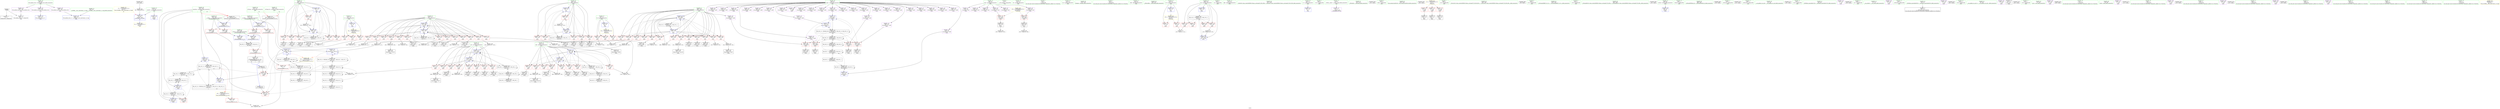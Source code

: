 digraph "SVFG" {
	label="SVFG";

	Node0x5569f2228b50 [shape=record,color=grey,label="{NodeID: 0\nNullPtr}"];
	Node0x5569f2228b50 -> Node0x5569f22474e0[style=solid];
	Node0x5569f2228b50 -> Node0x5569f2253e60[style=solid];
	Node0x5569f22593c0 [shape=record,color=grey,label="{NodeID: 360\n89 = Binary(90, 86, )\n}"];
	Node0x5569f22593c0 -> Node0x5569f2253f60[style=solid];
	Node0x5569f2254ed0 [shape=record,color=blue,label="{NodeID: 277\n102\<--378\nmaxArea\<--\nmain\n}"];
	Node0x5569f2254ed0 -> Node0x5569f226bad0[style=dashed];
	Node0x5569f2248b30 [shape=record,color=red,label="{NodeID: 194\n242\<--108\n\<--r\nmain\n}"];
	Node0x5569f2248b30 -> Node0x5569f224ea80[style=solid];
	Node0x5569f2245c60 [shape=record,color=black,label="{NodeID: 111\n361\<--360\nidxprom116\<--\nmain\n}"];
	Node0x5569f2243c60 [shape=record,color=green,label="{NodeID: 28\n8\<--10\n_ZL2PI\<--_ZL2PI_field_insensitive\nGlob }"];
	Node0x5569f2243c60 -> Node0x5569f2253790[style=solid];
	Node0x5569f2243c60 -> Node0x5569f2253f60[style=solid];
	Node0x5569f224ef00 [shape=record,color=grey,label="{NodeID: 388\n234 = cmp(232, 233, )\n}"];
	Node0x5569f224a1f0 [shape=record,color=red,label="{NodeID: 222\n301\<--112\n\<--i48\nmain\n}"];
	Node0x5569f224a1f0 -> Node0x5569f2245100[style=solid];
	Node0x5569f224bca0 [shape=record,color=purple,label="{NodeID: 139\n312\<--30\narrayidx88\<--valid\nmain\n}"];
	Node0x5569f224bca0 -> Node0x5569f2254ac0[style=solid];
	Node0x5569f22466d0 [shape=record,color=green,label="{NodeID: 56\n116\<--117\nref.tmp\<--ref.tmp_field_insensitive\nmain\n|{|<s1>15}}"];
	Node0x5569f22466d0 -> Node0x5569f2254b90[style=solid];
	Node0x5569f22466d0:s1 -> Node0x5569f2297460[style=solid,color=red];
	Node0x5569f2253790 [shape=record,color=blue,label="{NodeID: 250\n8\<--9\n_ZL2PI\<--\nGlob }"];
	Node0x5569f224d3f0 [shape=record,color=red,label="{NodeID: 167\n254\<--19\n\<--R\nmain\n}"];
	Node0x5569f224d3f0 -> Node0x5569f224e900[style=solid];
	Node0x5569f2247fd0 [shape=record,color=black,label="{NodeID: 84\n204\<--203\nconv27\<--\nmain\n}"];
	Node0x5569f2247fd0 -> Node0x5569f225b640[style=solid];
	Node0x5569f2229d10 [shape=record,color=green,label="{NodeID: 1\n7\<--1\n__dso_handle\<--dummyObj\nGlob }"];
	Node0x5569f2259540 [shape=record,color=grey,label="{NodeID: 361\n393 = Binary(392, 139, )\n}"];
	Node0x5569f2259540 -> Node0x5569f2255140[style=solid];
	Node0x5569f2254fa0 [shape=record,color=blue,label="{NodeID: 278\n114\<--383\nj52\<--inc129\nmain\n}"];
	Node0x5569f2254fa0 -> Node0x5569f224a600[style=dashed];
	Node0x5569f2254fa0 -> Node0x5569f224a6d0[style=dashed];
	Node0x5569f2254fa0 -> Node0x5569f224a7a0[style=dashed];
	Node0x5569f2254fa0 -> Node0x5569f224a870[style=dashed];
	Node0x5569f2254fa0 -> Node0x5569f2252860[style=dashed];
	Node0x5569f2254fa0 -> Node0x5569f22528f0[style=dashed];
	Node0x5569f2254fa0 -> Node0x5569f22529c0[style=dashed];
	Node0x5569f2254fa0 -> Node0x5569f2252a90[style=dashed];
	Node0x5569f2254fa0 -> Node0x5569f22549f0[style=dashed];
	Node0x5569f2254fa0 -> Node0x5569f2254fa0[style=dashed];
	Node0x5569f2254fa0 -> Node0x5569f22740d0[style=dashed];
	Node0x5569f2248c00 [shape=record,color=red,label="{NodeID: 195\n249\<--108\n\<--r\nmain\n}"];
	Node0x5569f2248c00 -> Node0x5569f225a140[style=solid];
	Node0x5569f2245d30 [shape=record,color=black,label="{NodeID: 112\n364\<--363\nidxprom118\<--\nmain\n}"];
	Node0x5569f2243d60 [shape=record,color=green,label="{NodeID: 29\n11\<--12\ndi\<--di_field_insensitive\nGlob }"];
	Node0x5569f227e8b0 [shape=record,color=yellow,style=double,label="{NodeID: 472\n16V_1 = ENCHI(MR_16V_0)\npts\{103 \}\nFun[_ZSt3maxIiERKT_S2_S2_]}"];
	Node0x5569f227e8b0 -> Node0x5569f22535f0[style=dashed];
	Node0x5569f224f080 [shape=record,color=grey,label="{NodeID: 389\n240 = cmp(238, 239, )\n}"];
	Node0x5569f224a2c0 [shape=record,color=red,label="{NodeID: 223\n327\<--112\n\<--i48\nmain\n}"];
	Node0x5569f224a2c0 -> Node0x5569f2245440[style=solid];
	Node0x5569f224bd70 [shape=record,color=purple,label="{NodeID: 140\n329\<--30\narrayidx94\<--valid\nmain\n}"];
	Node0x5569f22467a0 [shape=record,color=green,label="{NodeID: 57\n118\<--119\nref.tmp124\<--ref.tmp124_field_insensitive\nmain\n|{|<s1>16}}"];
	Node0x5569f22467a0 -> Node0x5569f2254e00[style=solid];
	Node0x5569f22467a0:s1 -> Node0x5569f2297460[style=solid,color=red];
	Node0x5569f2271dd0 [shape=record,color=black,label="{NodeID: 417\nMR_26V_3 = PHI(MR_26V_4, MR_26V_2, )\npts\{113 \}\n}"];
	Node0x5569f2271dd0 -> Node0x5569f2254920[style=dashed];
	Node0x5569f2271dd0 -> Node0x5569f226f1d0[style=dashed];
	Node0x5569f2271dd0 -> Node0x5569f2271dd0[style=dashed];
	Node0x5569f2271dd0 -> Node0x5569f2273bd0[style=dashed];
	Node0x5569f2253860 [shape=record,color=blue,label="{NodeID: 251\n19\<--20\nR\<--\nGlob }"];
	Node0x5569f2253860 -> Node0x5569f227cf00[style=dashed];
	Node0x5569f224d4c0 [shape=record,color=red,label="{NodeID: 168\n174\<--22\n\<--C\nmain\n}"];
	Node0x5569f224d4c0 -> Node0x5569f225b040[style=solid];
	Node0x5569f22480a0 [shape=record,color=black,label="{NodeID: 85\n209\<--208\nidxprom29\<--\nmain\n}"];
	Node0x5569f2227980 [shape=record,color=green,label="{NodeID: 2\n9\<--1\n\<--dummyObj\nCan only get source location for instruction, argument, global var or function.}"];
	Node0x5569f22596c0 [shape=record,color=grey,label="{NodeID: 362\n383 = Binary(382, 139, )\n}"];
	Node0x5569f22596c0 -> Node0x5569f2254fa0[style=solid];
	Node0x5569f2255070 [shape=record,color=blue,label="{NodeID: 279\n112\<--388\ni48\<--inc132\nmain\n}"];
	Node0x5569f2255070 -> Node0x5569f2249f80[style=dashed];
	Node0x5569f2255070 -> Node0x5569f224a050[style=dashed];
	Node0x5569f2255070 -> Node0x5569f224a120[style=dashed];
	Node0x5569f2255070 -> Node0x5569f224a1f0[style=dashed];
	Node0x5569f2255070 -> Node0x5569f224a2c0[style=dashed];
	Node0x5569f2255070 -> Node0x5569f224a390[style=dashed];
	Node0x5569f2255070 -> Node0x5569f224a460[style=dashed];
	Node0x5569f2255070 -> Node0x5569f224a530[style=dashed];
	Node0x5569f2255070 -> Node0x5569f2255070[style=dashed];
	Node0x5569f2255070 -> Node0x5569f2273bd0[style=dashed];
	Node0x5569f2248cd0 [shape=record,color=red,label="{NodeID: 196\n274\<--108\n\<--r\nmain\n}"];
	Node0x5569f2248cd0 -> Node0x5569f22483e0[style=solid];
	Node0x5569f2245e00 [shape=record,color=black,label="{NodeID: 113\n367\<--366\nidxprom120\<--\nmain\n}"];
	Node0x5569f2243e60 [shape=record,color=green,label="{NodeID: 30\n13\<--14\ndj\<--dj_field_insensitive\nGlob }"];
	Node0x5569f227e990 [shape=record,color=yellow,style=double,label="{NodeID: 473\n2V_1 = ENCHI(MR_2V_0)\npts\{10 \}\nFun[_GLOBAL__sub_I_amrSamir_2_0.cpp]|{<s0>25}}"];
	Node0x5569f227e990:s0 -> Node0x5569f2253f60[style=dashed,color=red];
	Node0x5569f224f200 [shape=record,color=grey,label="{NodeID: 390\n325 = cmp(324, 139, )\n}"];
	Node0x5569f224a390 [shape=record,color=red,label="{NodeID: 224\n343\<--112\n\<--i48\nmain\n}"];
	Node0x5569f224a390 -> Node0x5569f2259b40[style=solid];
	Node0x5569f224be40 [shape=record,color=purple,label="{NodeID: 141\n332\<--30\narrayidx96\<--valid\nmain\n}"];
	Node0x5569f2246870 [shape=record,color=green,label="{NodeID: 58\n125\<--126\nfreopen\<--freopen_field_insensitive\n}"];
	Node0x5569f22722d0 [shape=record,color=black,label="{NodeID: 418\nMR_28V_3 = PHI(MR_28V_4, MR_28V_2, )\npts\{115 \}\n}"];
	Node0x5569f22722d0 -> Node0x5569f22549f0[style=dashed];
	Node0x5569f22722d0 -> Node0x5569f226fee0[style=dashed];
	Node0x5569f22722d0 -> Node0x5569f22722d0[style=dashed];
	Node0x5569f22722d0 -> Node0x5569f22740d0[style=dashed];
	Node0x5569f2253960 [shape=record,color=blue,label="{NodeID: 252\n22\<--20\nC\<--\nGlob }"];
	Node0x5569f2253960 -> Node0x5569f227cfe0[style=dashed];
	Node0x5569f224d590 [shape=record,color=red,label="{NodeID: 169\n239\<--22\n\<--C\nmain\n}"];
	Node0x5569f224d590 -> Node0x5569f224f080[style=solid];
	Node0x5569f2248170 [shape=record,color=black,label="{NodeID: 86\n212\<--211\nidxprom31\<--\nmain\n}"];
	Node0x5569f2227a10 [shape=record,color=green,label="{NodeID: 3\n20\<--1\n\<--dummyObj\nCan only get source location for instruction, argument, global var or function.}"];
	Node0x5569f2259840 [shape=record,color=grey,label="{NodeID: 363\n388 = Binary(387, 139, )\n}"];
	Node0x5569f2259840 -> Node0x5569f2255070[style=solid];
	Node0x5569f2255140 [shape=record,color=blue,label="{NodeID: 280\n110\<--393\nc\<--inc135\nmain\n}"];
	Node0x5569f2255140 -> Node0x5569f22494f0[style=dashed];
	Node0x5569f2255140 -> Node0x5569f22495c0[style=dashed];
	Node0x5569f2255140 -> Node0x5569f2249690[style=dashed];
	Node0x5569f2255140 -> Node0x5569f2249760[style=dashed];
	Node0x5569f2255140 -> Node0x5569f2249830[style=dashed];
	Node0x5569f2255140 -> Node0x5569f2249900[style=dashed];
	Node0x5569f2255140 -> Node0x5569f22499d0[style=dashed];
	Node0x5569f2255140 -> Node0x5569f2249aa0[style=dashed];
	Node0x5569f2255140 -> Node0x5569f2249b70[style=dashed];
	Node0x5569f2255140 -> Node0x5569f2249c40[style=dashed];
	Node0x5569f2255140 -> Node0x5569f2249d10[style=dashed];
	Node0x5569f2255140 -> Node0x5569f2249de0[style=dashed];
	Node0x5569f2255140 -> Node0x5569f2249eb0[style=dashed];
	Node0x5569f2255140 -> Node0x5569f2254850[style=dashed];
	Node0x5569f2255140 -> Node0x5569f2255140[style=dashed];
	Node0x5569f2255140 -> Node0x5569f226ecd0[style=dashed];
	Node0x5569f2248da0 [shape=record,color=red,label="{NodeID: 197\n291\<--108\n\<--r\nmain\n}"];
	Node0x5569f2248da0 -> Node0x5569f22487f0[style=solid];
	Node0x5569f2245ed0 [shape=record,color=black,label="{NodeID: 114\n370\<--369\nidxprom122\<--\nmain\n}"];
	Node0x5569f2243f60 [shape=record,color=green,label="{NodeID: 31\n15\<--16\ndiK\<--diK_field_insensitive\nGlob }"];
	Node0x5569f22697d0 [shape=record,color=black,label="{NodeID: 391\nMR_16V_14 = PHI(MR_16V_13, MR_16V_12, MR_16V_12, MR_16V_12, )\npts\{103 \}\n|{|<s3>16}}"];
	Node0x5569f22697d0 -> Node0x5569f2253110[style=dashed];
	Node0x5569f22697d0 -> Node0x5569f2254ed0[style=dashed];
	Node0x5569f22697d0 -> Node0x5569f226bad0[style=dashed];
	Node0x5569f22697d0:s3 -> Node0x5569f227e8b0[style=dashed,color=red];
	Node0x5569f224a460 [shape=record,color=red,label="{NodeID: 225\n360\<--112\n\<--i48\nmain\n}"];
	Node0x5569f224a460 -> Node0x5569f2245c60[style=solid];
	Node0x5569f224bf10 [shape=record,color=purple,label="{NodeID: 142\n336\<--30\narrayidx99\<--valid\nmain\n}"];
	Node0x5569f2246970 [shape=record,color=green,label="{NodeID: 59\n136\<--137\n_ZNSirsERi\<--_ZNSirsERi_field_insensitive\n}"];
	Node0x5569f22727d0 [shape=record,color=black,label="{NodeID: 419\nMR_30V_3 = PHI(MR_30V_4, MR_30V_2, )\npts\{117 \}\n}"];
	Node0x5569f22727d0 -> Node0x5569f226c4d0[style=dashed];
	Node0x5569f22727d0 -> Node0x5569f226ffd0[style=dashed];
	Node0x5569f22727d0 -> Node0x5569f22727d0[style=dashed];
	Node0x5569f22727d0 -> Node0x5569f22745d0[style=dashed];
	Node0x5569f2253a60 [shape=record,color=blue,label="{NodeID: 253\n24\<--20\nN\<--\nGlob }"];
	Node0x5569f2253a60 -> Node0x5569f227d0c0[style=dashed];
	Node0x5569f224d660 [shape=record,color=red,label="{NodeID: 170\n262\<--22\n\<--C\nmain\n}"];
	Node0x5569f224d660 -> Node0x5569f224ec00[style=solid];
	Node0x5569f2248240 [shape=record,color=black,label="{NodeID: 87\n269\<--268\nidxprom59\<--\nmain\n}"];
	Node0x5569f2227d70 [shape=record,color=green,label="{NodeID: 4\n33\<--1\n.str\<--dummyObj\nGlob }"];
	Node0x5569f22599c0 [shape=record,color=grey,label="{NodeID: 364\n278 = Binary(277, 139, )\n}"];
	Node0x5569f22599c0 -> Node0x5569f22484b0[style=solid];
	Node0x5569f2255210 [shape=record,color=blue,label="{NodeID: 281\n108\<--398\nr\<--inc138\nmain\n}"];
	Node0x5569f2255210 -> Node0x5569f2248a60[style=dashed];
	Node0x5569f2255210 -> Node0x5569f2248b30[style=dashed];
	Node0x5569f2255210 -> Node0x5569f2248c00[style=dashed];
	Node0x5569f2255210 -> Node0x5569f2248cd0[style=dashed];
	Node0x5569f2255210 -> Node0x5569f2248da0[style=dashed];
	Node0x5569f2255210 -> Node0x5569f2248e70[style=dashed];
	Node0x5569f2255210 -> Node0x5569f2248f40[style=dashed];
	Node0x5569f2255210 -> Node0x5569f2249010[style=dashed];
	Node0x5569f2255210 -> Node0x5569f22490e0[style=dashed];
	Node0x5569f2255210 -> Node0x5569f22491b0[style=dashed];
	Node0x5569f2255210 -> Node0x5569f2249280[style=dashed];
	Node0x5569f2255210 -> Node0x5569f2249350[style=dashed];
	Node0x5569f2255210 -> Node0x5569f2249420[style=dashed];
	Node0x5569f2255210 -> Node0x5569f2255210[style=dashed];
	Node0x5569f2255210 -> Node0x5569f226e7d0[style=dashed];
	Node0x5569f2248e70 [shape=record,color=red,label="{NodeID: 198\n307\<--108\n\<--r\nmain\n}"];
	Node0x5569f2248e70 -> Node0x5569f22452a0[style=solid];
	Node0x5569f2245fa0 [shape=record,color=black,label="{NodeID: 115\n444\<--467\n_ZSt3maxIiERKT_S2_S2__ret\<--\n_ZSt3maxIiERKT_S2_S2_\n|{<s0>15|<s1>16}}"];
	Node0x5569f2245fa0:s0 -> Node0x5569f2297090[style=solid,color=blue];
	Node0x5569f2245fa0:s1 -> Node0x5569f2296860[style=solid,color=blue];
	Node0x5569f2244060 [shape=record,color=green,label="{NodeID: 32\n17\<--18\ndjK\<--djK_field_insensitive\nGlob }"];
	Node0x5569f224a530 [shape=record,color=red,label="{NodeID: 226\n387\<--112\n\<--i48\nmain\n}"];
	Node0x5569f224a530 -> Node0x5569f2259840[style=solid];
	Node0x5569f224bfe0 [shape=record,color=purple,label="{NodeID: 143\n339\<--30\narrayidx101\<--valid\nmain\n}"];
	Node0x5569f224bfe0 -> Node0x5569f2252f70[style=solid];
	Node0x5569f2246a70 [shape=record,color=green,label="{NodeID: 60\n147\<--148\n_ZStlsISt11char_traitsIcEERSt13basic_ostreamIcT_ES5_PKc\<--_ZStlsISt11char_traitsIcEERSt13basic_ostreamIcT_ES5_PKc_field_insensitive\n}"];
	Node0x5569f2281050 [shape=record,color=yellow,style=double,label="{NodeID: 503\n2V_2 = CSCHI(MR_2V_1)\npts\{10 \}\nCS[]}"];
	Node0x5569f2272cd0 [shape=record,color=black,label="{NodeID: 420\nMR_32V_3 = PHI(MR_32V_4, MR_32V_2, )\npts\{119 \}\n}"];
	Node0x5569f2272cd0 -> Node0x5569f22704d0[style=dashed];
	Node0x5569f2272cd0 -> Node0x5569f2272cd0[style=dashed];
	Node0x5569f2272cd0 -> Node0x5569f2274ad0[style=dashed];
	Node0x5569f2272cd0 -> Node0x5569f22786d0[style=dashed];
	Node0x5569f2253b60 [shape=record,color=blue,label="{NodeID: 254\n26\<--20\nn\<--\nGlob }"];
	Node0x5569f224d730 [shape=record,color=red,label="{NodeID: 171\n142\<--24\n\<--N\nmain\n}"];
	Node0x5569f224d730 -> Node0x5569f225ad40[style=solid];
	Node0x5569f2248310 [shape=record,color=black,label="{NodeID: 88\n272\<--271\nidxprom61\<--\nmain\n}"];
	Node0x5569f2227e00 [shape=record,color=green,label="{NodeID: 5\n35\<--1\n.str.2\<--dummyObj\nGlob }"];
	Node0x5569f2259b40 [shape=record,color=grey,label="{NodeID: 365\n344 = Binary(343, 139, )\n}"];
	Node0x5569f2259b40 -> Node0x5569f2245850[style=solid];
	Node0x5569f22552e0 [shape=record,color=blue,label="{NodeID: 282\n100\<--419\nnn\<--inc148\nmain\n}"];
	Node0x5569f22552e0 -> Node0x5569f226d3d0[style=dashed];
	Node0x5569f2248f40 [shape=record,color=red,label="{NodeID: 199\n314\<--108\n\<--r\nmain\n}"];
	Node0x5569f2248f40 -> Node0x5569f2259e40[style=solid];
	Node0x5569f224a9f0 [shape=record,color=purple,label="{NodeID: 116\n67\<--4\n\<--_ZStL8__ioinit\n__cxx_global_var_init\n}"];
	Node0x5569f2244160 [shape=record,color=green,label="{NodeID: 33\n19\<--21\nR\<--R_field_insensitive\nGlob }"];
	Node0x5569f2244160 -> Node0x5569f224d250[style=solid];
	Node0x5569f2244160 -> Node0x5569f224d320[style=solid];
	Node0x5569f2244160 -> Node0x5569f224d3f0[style=solid];
	Node0x5569f2244160 -> Node0x5569f2253860[style=solid];
	Node0x5569f224a600 [shape=record,color=red,label="{NodeID: 227\n261\<--114\n\<--j52\nmain\n}"];
	Node0x5569f224a600 -> Node0x5569f224ec00[style=solid];
	Node0x5569f224c0b0 [shape=record,color=purple,label="{NodeID: 144\n346\<--30\narrayidx106\<--valid\nmain\n}"];
	Node0x5569f2246b70 [shape=record,color=green,label="{NodeID: 61\n151\<--152\n_ZNSolsEi\<--_ZNSolsEi_field_insensitive\n}"];
	Node0x5569f2295e70 [shape=record,color=black,label="{NodeID: 504\n135 = PHI()\n}"];
	Node0x5569f22731d0 [shape=record,color=black,label="{NodeID: 421\nMR_36V_7 = PHI(MR_36V_8, MR_36V_3, )\npts\{320000 \}\n}"];
	Node0x5569f22731d0 -> Node0x5569f22709d0[style=dashed];
	Node0x5569f22731d0 -> Node0x5569f22731d0[style=dashed];
	Node0x5569f22731d0 -> Node0x5569f2274fd0[style=dashed];
	Node0x5569f22731d0 -> Node0x5569f2278bd0[style=dashed];
	Node0x5569f2253c60 [shape=record,color=blue,label="{NodeID: 255\n479\<--57\nllvm.global_ctors_0\<--\nGlob }"];
	Node0x5569f224d800 [shape=record,color=red,label="{NodeID: 172\n412\<--24\n\<--N\nmain\n}"];
	Node0x5569f22483e0 [shape=record,color=black,label="{NodeID: 89\n275\<--274\nidxprom63\<--\nmain\n}"];
	Node0x5569f2227e90 [shape=record,color=green,label="{NodeID: 6\n37\<--1\nstdin\<--dummyObj\nGlob }"];
	Node0x5569f2259cc0 [shape=record,color=grey,label="{NodeID: 366\n258 = Binary(257, 139, )\n}"];
	Node0x5569f2259cc0 -> Node0x5569f22549f0[style=solid];
	Node0x5569f22553b0 [shape=record,color=blue,label="{NodeID: 283\n449\<--445\n__a.addr\<--__a\n_ZSt3maxIiERKT_S2_S2_\n}"];
	Node0x5569f22553b0 -> Node0x5569f22532b0[style=dashed];
	Node0x5569f22553b0 -> Node0x5569f2253380[style=dashed];
	Node0x5569f2249010 [shape=record,color=red,label="{NodeID: 200\n324\<--108\n\<--r\nmain\n}"];
	Node0x5569f2249010 -> Node0x5569f224f200[style=solid];
	Node0x5569f224aac0 [shape=record,color=purple,label="{NodeID: 117\n179\<--28\narrayidx\<--mat\nmain\n}"];
	Node0x5569f2244260 [shape=record,color=green,label="{NodeID: 34\n22\<--23\nC\<--C_field_insensitive\nGlob }"];
	Node0x5569f2244260 -> Node0x5569f224d4c0[style=solid];
	Node0x5569f2244260 -> Node0x5569f224d590[style=solid];
	Node0x5569f2244260 -> Node0x5569f224d660[style=solid];
	Node0x5569f2244260 -> Node0x5569f2253960[style=solid];
	Node0x5569f224a6d0 [shape=record,color=red,label="{NodeID: 228\n271\<--114\n\<--j52\nmain\n}"];
	Node0x5569f224a6d0 -> Node0x5569f2248310[style=solid];
	Node0x5569f224c180 [shape=record,color=purple,label="{NodeID: 145\n349\<--30\narrayidx108\<--valid\nmain\n}"];
	Node0x5569f2246c70 [shape=record,color=green,label="{NodeID: 62\n162\<--163\nllvm.memset.p0i8.i64\<--llvm.memset.p0i8.i64_field_insensitive\n}"];
	Node0x5569f2295f70 [shape=record,color=black,label="{NodeID: 505\n146 = PHI()\n}"];
	Node0x5569f2253d60 [shape=record,color=blue,label="{NodeID: 256\n480\<--58\nllvm.global_ctors_1\<--_GLOBAL__sub_I_amrSamir_2_0.cpp\nGlob }"];
	Node0x5569f224d8d0 [shape=record,color=red,label="{NodeID: 173\n121\<--37\n\<--stdin\nmain\n}"];
	Node0x5569f224d8d0 -> Node0x5569f22477b0[style=solid];
	Node0x5569f22484b0 [shape=record,color=black,label="{NodeID: 90\n279\<--278\nidxprom66\<--sub65\nmain\n}"];
	Node0x5569f2229b00 [shape=record,color=green,label="{NodeID: 7\n38\<--1\n.str.3\<--dummyObj\nGlob }"];
	Node0x5569f2259e40 [shape=record,color=grey,label="{NodeID: 367\n316 = Binary(314, 315, )\n}"];
	Node0x5569f2259e40 -> Node0x5569f2254b90[style=solid];
	Node0x5569f2255480 [shape=record,color=blue,label="{NodeID: 284\n451\<--446\n__b.addr\<--__b\n_ZSt3maxIiERKT_S2_S2_\n}"];
	Node0x5569f2255480 -> Node0x5569f2253450[style=dashed];
	Node0x5569f2255480 -> Node0x5569f2253520[style=dashed];
	Node0x5569f22490e0 [shape=record,color=red,label="{NodeID: 201\n333\<--108\n\<--r\nmain\n}"];
	Node0x5569f22490e0 -> Node0x5569f225a2c0[style=solid];
	Node0x5569f224ab90 [shape=record,color=purple,label="{NodeID: 118\n182\<--28\narrayidx16\<--mat\nmain\n}"];
	Node0x5569f2244360 [shape=record,color=green,label="{NodeID: 35\n24\<--25\nN\<--N_field_insensitive\nGlob }"];
	Node0x5569f2244360 -> Node0x5569f224d730[style=solid];
	Node0x5569f2244360 -> Node0x5569f224d800[style=solid];
	Node0x5569f2244360 -> Node0x5569f2253a60[style=solid];
	Node0x5569f224a7a0 [shape=record,color=red,label="{NodeID: 229\n287\<--114\n\<--j52\nmain\n}"];
	Node0x5569f224a7a0 -> Node0x5569f2259fc0[style=solid];
	Node0x5569f224c250 [shape=record,color=purple,label="{NodeID: 146\n353\<--30\narrayidx111\<--valid\nmain\n}"];
	Node0x5569f2246d70 [shape=record,color=green,label="{NodeID: 63\n184\<--185\n_ZStrsIcSt11char_traitsIcEERSt13basic_istreamIT_T0_ES6_RS3_\<--_ZStrsIcSt11char_traitsIcEERSt13basic_istreamIT_T0_ES6_RS3__field_insensitive\n}"];
	Node0x5569f22960d0 [shape=record,color=black,label="{NodeID: 506\n68 = PHI()\n}"];
	Node0x5569f2273bd0 [shape=record,color=black,label="{NodeID: 423\nMR_26V_5 = PHI(MR_26V_7, MR_26V_4, )\npts\{113 \}\n}"];
	Node0x5569f2273bd0 -> Node0x5569f2254920[style=dashed];
	Node0x5569f2273bd0 -> Node0x5569f2271dd0[style=dashed];
	Node0x5569f2273bd0 -> Node0x5569f2273bd0[style=dashed];
	Node0x5569f2253e60 [shape=record,color=blue, style = dotted,label="{NodeID: 257\n481\<--3\nllvm.global_ctors_2\<--dummyVal\nGlob }"];
	Node0x5569f224d9a0 [shape=record,color=red,label="{NodeID: 174\n127\<--37\n\<--stdin\nmain\n}"];
	Node0x5569f224d9a0 -> Node0x5569f2247880[style=solid];
	Node0x5569f2248580 [shape=record,color=black,label="{NodeID: 91\n282\<--281\ntobool\<--\nmain\n}"];
	Node0x5569f2229b90 [shape=record,color=green,label="{NodeID: 8\n40\<--1\n.str.4\<--dummyObj\nGlob }"];
	Node0x5569f227cdf0 [shape=record,color=yellow,style=double,label="{NodeID: 451\n4V_1 = ENCHI(MR_4V_0)\npts\{1 \}\nFun[main]}"];
	Node0x5569f227cdf0 -> Node0x5569f224d8d0[style=dashed];
	Node0x5569f227cdf0 -> Node0x5569f224d9a0[style=dashed];
	Node0x5569f227cdf0 -> Node0x5569f224da70[style=dashed];
	Node0x5569f2259fc0 [shape=record,color=grey,label="{NodeID: 368\n288 = Binary(287, 139, )\n}"];
	Node0x5569f2259fc0 -> Node0x5569f2248720[style=solid];
	Node0x5569f2255550 [shape=record,color=blue,label="{NodeID: 285\n447\<--461\nretval\<--\n_ZSt3maxIiERKT_S2_S2_\n}"];
	Node0x5569f2255550 -> Node0x5569f22790d0[style=dashed];
	Node0x5569f22491b0 [shape=record,color=red,label="{NodeID: 202\n350\<--108\n\<--r\nmain\n}"];
	Node0x5569f22491b0 -> Node0x5569f225a740[style=solid];
	Node0x5569f224ac60 [shape=record,color=purple,label="{NodeID: 119\n188\<--28\narrayidx19\<--mat\nmain\n}"];
	Node0x5569f2244460 [shape=record,color=green,label="{NodeID: 36\n26\<--27\nn\<--n_field_insensitive\nGlob }"];
	Node0x5569f2244460 -> Node0x5569f2253b60[style=solid];
	Node0x5569f224a870 [shape=record,color=red,label="{NodeID: 230\n304\<--114\n\<--j52\nmain\n}"];
	Node0x5569f224a870 -> Node0x5569f22451d0[style=solid];
	Node0x5569f224c320 [shape=record,color=purple,label="{NodeID: 147\n356\<--30\narrayidx113\<--valid\nmain\n}"];
	Node0x5569f224c320 -> Node0x5569f2253040[style=solid];
	Node0x5569f2246e70 [shape=record,color=green,label="{NodeID: 64\n319\<--320\n_ZSt3maxIiERKT_S2_S2_\<--_ZSt3maxIiERKT_S2_S2__field_insensitive\n}"];
	Node0x5569f22961a0 [shape=record,color=black,label="{NodeID: 507\n86 = PHI()\n}"];
	Node0x5569f22961a0 -> Node0x5569f22593c0[style=solid];
	Node0x5569f22740d0 [shape=record,color=black,label="{NodeID: 424\nMR_28V_5 = PHI(MR_28V_6, MR_28V_4, )\npts\{115 \}\n}"];
	Node0x5569f22740d0 -> Node0x5569f22549f0[style=dashed];
	Node0x5569f22740d0 -> Node0x5569f22722d0[style=dashed];
	Node0x5569f22740d0 -> Node0x5569f22740d0[style=dashed];
	Node0x5569f2253f60 [shape=record,color=blue,label="{NodeID: 258\n8\<--89\n_ZL2PI\<--mul\n__cxx_global_var_init.1\n|{<s0>25}}"];
	Node0x5569f2253f60:s0 -> Node0x5569f2281050[style=dashed,color=blue];
	Node0x5569f224da70 [shape=record,color=red,label="{NodeID: 175\n131\<--44\n\<--stdout\nmain\n}"];
	Node0x5569f224da70 -> Node0x5569f2247950[style=solid];
	Node0x5569f2248650 [shape=record,color=black,label="{NodeID: 92\n285\<--284\nidxprom69\<--\nmain\n}"];
	Node0x5569f2229c20 [shape=record,color=green,label="{NodeID: 9\n42\<--1\n.str.5\<--dummyObj\nGlob }"];
	Node0x5569f227cf00 [shape=record,color=yellow,style=double,label="{NodeID: 452\n6V_1 = ENCHI(MR_6V_0)\npts\{21 \}\nFun[main]}"];
	Node0x5569f227cf00 -> Node0x5569f224d250[style=dashed];
	Node0x5569f227cf00 -> Node0x5569f224d320[style=dashed];
	Node0x5569f227cf00 -> Node0x5569f224d3f0[style=dashed];
	Node0x5569f225a140 [shape=record,color=grey,label="{NodeID: 369\n250 = Binary(249, 139, )\n}"];
	Node0x5569f225a140 -> Node0x5569f2254920[style=solid];
	Node0x5569f2255620 [shape=record,color=blue,label="{NodeID: 286\n447\<--464\nretval\<--\n_ZSt3maxIiERKT_S2_S2_\n}"];
	Node0x5569f2255620 -> Node0x5569f22790d0[style=dashed];
	Node0x5569f2249280 [shape=record,color=red,label="{NodeID: 203\n366\<--108\n\<--r\nmain\n}"];
	Node0x5569f2249280 -> Node0x5569f2245e00[style=solid];
	Node0x5569f224ad30 [shape=record,color=purple,label="{NodeID: 120\n191\<--28\narrayidx21\<--mat\nmain\n}"];
	Node0x5569f224ad30 -> Node0x5569f2252b60[style=solid];
	Node0x5569f2244560 [shape=record,color=green,label="{NodeID: 37\n28\<--29\nmat\<--mat_field_insensitive\nGlob }"];
	Node0x5569f2244560 -> Node0x5569f224aac0[style=solid];
	Node0x5569f2244560 -> Node0x5569f224ab90[style=solid];
	Node0x5569f2244560 -> Node0x5569f224ac60[style=solid];
	Node0x5569f2244560 -> Node0x5569f224ad30[style=solid];
	Node0x5569f2244560 -> Node0x5569f224ae00[style=solid];
	Node0x5569f2244560 -> Node0x5569f224aed0[style=solid];
	Node0x5569f2252860 [shape=record,color=red,label="{NodeID: 231\n330\<--114\n\<--j52\nmain\n}"];
	Node0x5569f2252860 -> Node0x5569f2245510[style=solid];
	Node0x5569f224c3f0 [shape=record,color=purple,label="{NodeID: 148\n362\<--30\narrayidx117\<--valid\nmain\n}"];
	Node0x5569f2246f70 [shape=record,color=green,label="{NodeID: 65\n404\<--405\n_ZSt4endlIcSt11char_traitsIcEERSt13basic_ostreamIT_T0_ES6_\<--_ZSt4endlIcSt11char_traitsIcEERSt13basic_ostreamIT_T0_ES6__field_insensitive\n}"];
	Node0x5569f22962d0 [shape=record,color=black,label="{NodeID: 508\n150 = PHI()\n}"];
	Node0x5569f22745d0 [shape=record,color=black,label="{NodeID: 425\nMR_30V_5 = PHI(MR_30V_6, MR_30V_4, )\npts\{117 \}\n}"];
	Node0x5569f22745d0 -> Node0x5569f226c4d0[style=dashed];
	Node0x5569f22745d0 -> Node0x5569f22727d0[style=dashed];
	Node0x5569f22745d0 -> Node0x5569f22745d0[style=dashed];
	Node0x5569f2254030 [shape=record,color=blue,label="{NodeID: 259\n98\<--20\nretval\<--\nmain\n}"];
	Node0x5569f224db40 [shape=record,color=red,label="{NodeID: 176\n141\<--100\n\<--nn\nmain\n}"];
	Node0x5569f224db40 -> Node0x5569f225ad40[style=solid];
	Node0x5569f2248720 [shape=record,color=black,label="{NodeID: 93\n289\<--288\nidxprom72\<--sub71\nmain\n}"];
	Node0x5569f222a1e0 [shape=record,color=green,label="{NodeID: 10\n44\<--1\nstdout\<--dummyObj\nGlob }"];
	Node0x5569f227cfe0 [shape=record,color=yellow,style=double,label="{NodeID: 453\n8V_1 = ENCHI(MR_8V_0)\npts\{23 \}\nFun[main]}"];
	Node0x5569f227cfe0 -> Node0x5569f224d4c0[style=dashed];
	Node0x5569f227cfe0 -> Node0x5569f224d590[style=dashed];
	Node0x5569f227cfe0 -> Node0x5569f224d660[style=dashed];
	Node0x5569f225a2c0 [shape=record,color=grey,label="{NodeID: 370\n334 = Binary(333, 139, )\n}"];
	Node0x5569f225a2c0 -> Node0x5569f22455e0[style=solid];
	Node0x5569f2249350 [shape=record,color=red,label="{NodeID: 204\n373\<--108\n\<--r\nmain\n}"];
	Node0x5569f2249350 -> Node0x5569f2259240[style=solid];
	Node0x5569f224ae00 [shape=record,color=purple,label="{NodeID: 121\n199\<--28\narrayidx24\<--mat\nmain\n}"];
	Node0x5569f2244660 [shape=record,color=green,label="{NodeID: 38\n30\<--32\nvalid\<--valid_field_insensitive\nGlob }"];
	Node0x5569f2244660 -> Node0x5569f224afa0[style=solid];
	Node0x5569f2244660 -> Node0x5569f224b070[style=solid];
	Node0x5569f2244660 -> Node0x5569f224b140[style=solid];
	Node0x5569f2244660 -> Node0x5569f224b210[style=solid];
	Node0x5569f2244660 -> Node0x5569f224b2e0[style=solid];
	Node0x5569f2244660 -> Node0x5569f224b3b0[style=solid];
	Node0x5569f2244660 -> Node0x5569f224b480[style=solid];
	Node0x5569f2244660 -> Node0x5569f224b550[style=solid];
	Node0x5569f2244660 -> Node0x5569f224b620[style=solid];
	Node0x5569f2244660 -> Node0x5569f224b6f0[style=solid];
	Node0x5569f2244660 -> Node0x5569f224b7c0[style=solid];
	Node0x5569f2244660 -> Node0x5569f224b890[style=solid];
	Node0x5569f2244660 -> Node0x5569f224b960[style=solid];
	Node0x5569f2244660 -> Node0x5569f224ba30[style=solid];
	Node0x5569f2244660 -> Node0x5569f224bb00[style=solid];
	Node0x5569f2244660 -> Node0x5569f224bbd0[style=solid];
	Node0x5569f2244660 -> Node0x5569f224bca0[style=solid];
	Node0x5569f2244660 -> Node0x5569f224bd70[style=solid];
	Node0x5569f2244660 -> Node0x5569f224be40[style=solid];
	Node0x5569f2244660 -> Node0x5569f224bf10[style=solid];
	Node0x5569f2244660 -> Node0x5569f224bfe0[style=solid];
	Node0x5569f2244660 -> Node0x5569f224c0b0[style=solid];
	Node0x5569f2244660 -> Node0x5569f224c180[style=solid];
	Node0x5569f2244660 -> Node0x5569f224c250[style=solid];
	Node0x5569f2244660 -> Node0x5569f224c320[style=solid];
	Node0x5569f2244660 -> Node0x5569f224c3f0[style=solid];
	Node0x5569f2244660 -> Node0x5569f224c4c0[style=solid];
	Node0x5569f2244660 -> Node0x5569f224c590[style=solid];
	Node0x5569f2244660 -> Node0x5569f224c660[style=solid];
	Node0x5569f226bad0 [shape=record,color=black,label="{NodeID: 398\nMR_16V_12 = PHI(MR_16V_16, MR_16V_11, )\npts\{103 \}\n|{|<s5>15}}"];
	Node0x5569f226bad0 -> Node0x5569f2252ea0[style=dashed];
	Node0x5569f226bad0 -> Node0x5569f2254c60[style=dashed];
	Node0x5569f226bad0 -> Node0x5569f22697d0[style=dashed];
	Node0x5569f226bad0 -> Node0x5569f226bad0[style=dashed];
	Node0x5569f226bad0 -> Node0x5569f22795d0[style=dashed];
	Node0x5569f226bad0:s5 -> Node0x5569f227e8b0[style=dashed,color=red];
	Node0x5569f22528f0 [shape=record,color=red,label="{NodeID: 232\n347\<--114\n\<--j52\nmain\n}"];
	Node0x5569f22528f0 -> Node0x5569f2245920[style=solid];
	Node0x5569f224c4c0 [shape=record,color=purple,label="{NodeID: 149\n365\<--30\narrayidx119\<--valid\nmain\n}"];
	Node0x5569f2247070 [shape=record,color=green,label="{NodeID: 66\n406\<--407\n_ZNSolsEPFRSoS_E\<--_ZNSolsEPFRSoS_E_field_insensitive\n}"];
	Node0x5569f22963d0 [shape=record,color=black,label="{NodeID: 509\n154 = PHI()\n}"];
	Node0x5569f2274ad0 [shape=record,color=black,label="{NodeID: 426\nMR_32V_5 = PHI(MR_32V_6, MR_32V_4, )\npts\{119 \}\n}"];
	Node0x5569f2274ad0 -> Node0x5569f2272cd0[style=dashed];
	Node0x5569f2274ad0 -> Node0x5569f2274ad0[style=dashed];
	Node0x5569f2274ad0 -> Node0x5569f22786d0[style=dashed];
	Node0x5569f2254100 [shape=record,color=blue,label="{NodeID: 260\n100\<--139\nnn\<--\nmain\n}"];
	Node0x5569f2254100 -> Node0x5569f226d3d0[style=dashed];
	Node0x5569f224dc10 [shape=record,color=red,label="{NodeID: 177\n149\<--100\n\<--nn\nmain\n}"];
	Node0x5569f22487f0 [shape=record,color=black,label="{NodeID: 94\n292\<--291\nidxprom74\<--\nmain\n}"];
	Node0x5569f222a2b0 [shape=record,color=green,label="{NodeID: 11\n45\<--1\n_ZSt3cin\<--dummyObj\nGlob }"];
	Node0x5569f227d0c0 [shape=record,color=yellow,style=double,label="{NodeID: 454\n10V_1 = ENCHI(MR_10V_0)\npts\{25 \}\nFun[main]}"];
	Node0x5569f227d0c0 -> Node0x5569f224d730[style=dashed];
	Node0x5569f227d0c0 -> Node0x5569f224d800[style=dashed];
	Node0x5569f225a440 [shape=record,color=grey,label="{NodeID: 371\n419 = Binary(418, 139, )\n}"];
	Node0x5569f225a440 -> Node0x5569f22552e0[style=solid];
	Node0x5569f2249420 [shape=record,color=red,label="{NodeID: 205\n397\<--108\n\<--r\nmain\n}"];
	Node0x5569f2249420 -> Node0x5569f225aa40[style=solid];
	Node0x5569f224aed0 [shape=record,color=purple,label="{NodeID: 122\n202\<--28\narrayidx26\<--mat\nmain\n}"];
	Node0x5569f224aed0 -> Node0x5569f2252c30[style=solid];
	Node0x5569f2244760 [shape=record,color=green,label="{NodeID: 39\n56\<--60\nllvm.global_ctors\<--llvm.global_ctors_field_insensitive\nGlob }"];
	Node0x5569f2244760 -> Node0x5569f224cf50[style=solid];
	Node0x5569f2244760 -> Node0x5569f224d050[style=solid];
	Node0x5569f2244760 -> Node0x5569f224d150[style=solid];
	Node0x5569f22529c0 [shape=record,color=red,label="{NodeID: 233\n363\<--114\n\<--j52\nmain\n}"];
	Node0x5569f22529c0 -> Node0x5569f2245d30[style=solid];
	Node0x5569f224c590 [shape=record,color=purple,label="{NodeID: 150\n368\<--30\narrayidx121\<--valid\nmain\n}"];
	Node0x5569f2247170 [shape=record,color=green,label="{NodeID: 67\n447\<--448\nretval\<--retval_field_insensitive\n_ZSt3maxIiERKT_S2_S2_\n}"];
	Node0x5569f2247170 -> Node0x5569f22531e0[style=solid];
	Node0x5569f2247170 -> Node0x5569f2255550[style=solid];
	Node0x5569f2247170 -> Node0x5569f2255620[style=solid];
	Node0x5569f22965f0 [shape=record,color=black,label="{NodeID: 510\n155 = PHI()\n}"];
	Node0x5569f2274fd0 [shape=record,color=black,label="{NodeID: 427\nMR_36V_9 = PHI(MR_36V_10, MR_36V_8, )\npts\{320000 \}\n}"];
	Node0x5569f2274fd0 -> Node0x5569f22731d0[style=dashed];
	Node0x5569f2274fd0 -> Node0x5569f2274fd0[style=dashed];
	Node0x5569f2274fd0 -> Node0x5569f2278bd0[style=dashed];
	Node0x5569f22541d0 [shape=record,color=blue,label="{NodeID: 261\n102\<--20\nmaxArea\<--\nmain\n}"];
	Node0x5569f22541d0 -> Node0x5569f224de80[style=dashed];
	Node0x5569f22541d0 -> Node0x5569f226d8d0[style=dashed];
	Node0x5569f22541d0 -> Node0x5569f22763d0[style=dashed];
	Node0x5569f22541d0 -> Node0x5569f22795d0[style=dashed];
	Node0x5569f224dce0 [shape=record,color=red,label="{NodeID: 178\n408\<--100\n\<--nn\nmain\n}"];
	Node0x5569f22488c0 [shape=record,color=black,label="{NodeID: 95\n296\<--295\nidxprom77\<--sub76\nmain\n}"];
	Node0x5569f222a3c0 [shape=record,color=green,label="{NodeID: 12\n46\<--1\n_ZSt4cout\<--dummyObj\nGlob }"];
	Node0x5569f225a5c0 [shape=record,color=grey,label="{NodeID: 372\n295 = Binary(294, 139, )\n}"];
	Node0x5569f225a5c0 -> Node0x5569f22488c0[style=solid];
	Node0x5569f22494f0 [shape=record,color=red,label="{NodeID: 206\n238\<--110\n\<--c\nmain\n}"];
	Node0x5569f22494f0 -> Node0x5569f224f080[style=solid];
	Node0x5569f224afa0 [shape=record,color=purple,label="{NodeID: 123\n157\<--30\n\<--valid\nmain\n}"];
	Node0x5569f2244860 [shape=record,color=green,label="{NodeID: 40\n61\<--62\n__cxx_global_var_init\<--__cxx_global_var_init_field_insensitive\n}"];
	Node0x5569f226c4d0 [shape=record,color=black,label="{NodeID: 400\nMR_30V_7 = PHI(MR_30V_9, MR_30V_6, )\npts\{117 \}\n}"];
	Node0x5569f226c4d0 -> Node0x5569f2253110[style=dashed];
	Node0x5569f226c4d0 -> Node0x5569f2254b90[style=dashed];
	Node0x5569f226c4d0 -> Node0x5569f226c4d0[style=dashed];
	Node0x5569f226c4d0 -> Node0x5569f22745d0[style=dashed];
	Node0x5569f2252a90 [shape=record,color=red,label="{NodeID: 234\n382\<--114\n\<--j52\nmain\n}"];
	Node0x5569f2252a90 -> Node0x5569f22596c0[style=solid];
	Node0x5569f224c660 [shape=record,color=purple,label="{NodeID: 151\n371\<--30\narrayidx123\<--valid\nmain\n}"];
	Node0x5569f224c660 -> Node0x5569f2254d30[style=solid];
	Node0x5569f2247240 [shape=record,color=green,label="{NodeID: 68\n449\<--450\n__a.addr\<--__a.addr_field_insensitive\n_ZSt3maxIiERKT_S2_S2_\n}"];
	Node0x5569f2247240 -> Node0x5569f22532b0[style=solid];
	Node0x5569f2247240 -> Node0x5569f2253380[style=solid];
	Node0x5569f2247240 -> Node0x5569f22553b0[style=solid];
	Node0x5569f22966c0 [shape=record,color=black,label="{NodeID: 511\n156 = PHI()\n}"];
	Node0x5569f22542a0 [shape=record,color=blue,label="{NodeID: 262\n104\<--20\ni\<--\nmain\n}"];
	Node0x5569f22542a0 -> Node0x5569f224df50[style=dashed];
	Node0x5569f22542a0 -> Node0x5569f224e020[style=dashed];
	Node0x5569f22542a0 -> Node0x5569f224e0f0[style=dashed];
	Node0x5569f22542a0 -> Node0x5569f224e1c0[style=dashed];
	Node0x5569f22542a0 -> Node0x5569f224e290[style=dashed];
	Node0x5569f22542a0 -> Node0x5569f224e360[style=dashed];
	Node0x5569f22542a0 -> Node0x5569f22546b0[style=dashed];
	Node0x5569f22542a0 -> Node0x5569f226ddd0[style=dashed];
	Node0x5569f224ddb0 [shape=record,color=red,label="{NodeID: 179\n418\<--100\n\<--nn\nmain\n}"];
	Node0x5569f224ddb0 -> Node0x5569f225a440[style=solid];
	Node0x5569f2245030 [shape=record,color=black,label="{NodeID: 96\n299\<--298\ntobool79\<--\nmain\n}"];
	Node0x5569f222a490 [shape=record,color=green,label="{NodeID: 13\n47\<--1\n.str.6\<--dummyObj\nGlob }"];
	Node0x5569f225a740 [shape=record,color=grey,label="{NodeID: 373\n351 = Binary(350, 139, )\n}"];
	Node0x5569f225a740 -> Node0x5569f22459f0[style=solid];
	Node0x5569f22495c0 [shape=record,color=red,label="{NodeID: 207\n245\<--110\n\<--c\nmain\n}"];
	Node0x5569f22495c0 -> Node0x5569f225b340[style=solid];
	Node0x5569f224b070 [shape=record,color=purple,label="{NodeID: 124\n210\<--30\narrayidx30\<--valid\nmain\n}"];
	Node0x5569f2244960 [shape=record,color=green,label="{NodeID: 41\n65\<--66\n_ZNSt8ios_base4InitC1Ev\<--_ZNSt8ios_base4InitC1Ev_field_insensitive\n}"];
	Node0x5569f2252b60 [shape=record,color=red,label="{NodeID: 235\n192\<--191\n\<--arrayidx21\nmain\n}"];
	Node0x5569f2252b60 -> Node0x5569f2247d60[style=solid];
	Node0x5569f224c730 [shape=record,color=purple,label="{NodeID: 152\n122\<--33\n\<--.str\nmain\n}"];
	Node0x5569f2247310 [shape=record,color=green,label="{NodeID: 69\n451\<--452\n__b.addr\<--__b.addr_field_insensitive\n_ZSt3maxIiERKT_S2_S2_\n}"];
	Node0x5569f2247310 -> Node0x5569f2253450[style=solid];
	Node0x5569f2247310 -> Node0x5569f2253520[style=solid];
	Node0x5569f2247310 -> Node0x5569f2255480[style=solid];
	Node0x5569f2296790 [shape=record,color=black,label="{NodeID: 512\n183 = PHI()\n}"];
	Node0x5569f22759d0 [shape=record,color=black,label="{NodeID: 429\nMR_32V_9 = PHI(MR_32V_8, MR_32V_7, MR_32V_7, MR_32V_7, )\npts\{119 \}\n}"];
	Node0x5569f22759d0 -> Node0x5569f2252ea0[style=dashed];
	Node0x5569f22759d0 -> Node0x5569f2254e00[style=dashed];
	Node0x5569f22759d0 -> Node0x5569f22759d0[style=dashed];
	Node0x5569f22759d0 -> Node0x5569f22786d0[style=dashed];
	Node0x5569f2254370 [shape=record,color=blue,label="{NodeID: 263\n106\<--20\nj\<--\nmain\n}"];
	Node0x5569f2254370 -> Node0x5569f224e430[style=dashed];
	Node0x5569f2254370 -> Node0x5569f224e500[style=dashed];
	Node0x5569f2254370 -> Node0x5569f224e5d0[style=dashed];
	Node0x5569f2254370 -> Node0x5569f224e6a0[style=dashed];
	Node0x5569f2254370 -> Node0x5569f224e770[style=dashed];
	Node0x5569f2254370 -> Node0x5569f2248990[style=dashed];
	Node0x5569f2254370 -> Node0x5569f2254370[style=dashed];
	Node0x5569f2254370 -> Node0x5569f22545e0[style=dashed];
	Node0x5569f2254370 -> Node0x5569f226e2d0[style=dashed];
	Node0x5569f224de80 [shape=record,color=red,label="{NodeID: 180\n401\<--102\n\<--maxArea\nmain\n}"];
	Node0x5569f2245100 [shape=record,color=black,label="{NodeID: 97\n302\<--301\nidxprom81\<--\nmain\n}"];
	Node0x5569f22288c0 [shape=record,color=green,label="{NodeID: 14\n49\<--1\n.str.7\<--dummyObj\nGlob }"];
	Node0x5569f225a8c0 [shape=record,color=grey,label="{NodeID: 374\n222 = Binary(221, 139, )\n}"];
	Node0x5569f225a8c0 -> Node0x5569f22545e0[style=solid];
	Node0x5569f2249690 [shape=record,color=red,label="{NodeID: 208\n257\<--110\n\<--c\nmain\n}"];
	Node0x5569f2249690 -> Node0x5569f2259cc0[style=solid];
	Node0x5569f224b140 [shape=record,color=purple,label="{NodeID: 125\n213\<--30\narrayidx32\<--valid\nmain\n}"];
	Node0x5569f2244a60 [shape=record,color=green,label="{NodeID: 42\n71\<--72\n__cxa_atexit\<--__cxa_atexit_field_insensitive\n}"];
	Node0x5569f2252c30 [shape=record,color=red,label="{NodeID: 236\n203\<--202\n\<--arrayidx26\nmain\n}"];
	Node0x5569f2252c30 -> Node0x5569f2247fd0[style=solid];
	Node0x5569f224c800 [shape=record,color=purple,label="{NodeID: 153\n123\<--35\n\<--.str.2\nmain\n}"];
	Node0x5569f22473e0 [shape=record,color=green,label="{NodeID: 70\n58\<--474\n_GLOBAL__sub_I_amrSamir_2_0.cpp\<--_GLOBAL__sub_I_amrSamir_2_0.cpp_field_insensitive\n}"];
	Node0x5569f22473e0 -> Node0x5569f2253d60[style=solid];
	Node0x5569f2296860 [shape=record,color=black,label="{NodeID: 513\n377 = PHI(444, )\n}"];
	Node0x5569f2296860 -> Node0x5569f2253110[style=solid];
	Node0x5569f2275ed0 [shape=record,color=black,label="{NodeID: 430\nMR_36V_15 = PHI(MR_36V_14, MR_36V_13, MR_36V_13, MR_36V_13, )\npts\{320000 \}\n}"];
	Node0x5569f2275ed0 -> Node0x5569f2252d00[style=dashed];
	Node0x5569f2275ed0 -> Node0x5569f2252dd0[style=dashed];
	Node0x5569f2275ed0 -> Node0x5569f2252f70[style=dashed];
	Node0x5569f2275ed0 -> Node0x5569f2253040[style=dashed];
	Node0x5569f2275ed0 -> Node0x5569f2254ac0[style=dashed];
	Node0x5569f2275ed0 -> Node0x5569f2254d30[style=dashed];
	Node0x5569f2275ed0 -> Node0x5569f2275ed0[style=dashed];
	Node0x5569f2275ed0 -> Node0x5569f2278bd0[style=dashed];
	Node0x5569f2254440 [shape=record,color=blue,label="{NodeID: 264\n215\<--217\narrayidx34\<--\nmain\n}"];
	Node0x5569f2254440 -> Node0x5569f2276dd0[style=dashed];
	Node0x5569f224df50 [shape=record,color=red,label="{NodeID: 181\n167\<--104\n\<--i\nmain\n}"];
	Node0x5569f224df50 -> Node0x5569f225aec0[style=solid];
	Node0x5569f22451d0 [shape=record,color=black,label="{NodeID: 98\n305\<--304\nidxprom83\<--\nmain\n}"];
	Node0x5569f2228950 [shape=record,color=green,label="{NodeID: 15\n51\<--1\n_ZSt4cerr\<--dummyObj\nGlob }"];
	Node0x5569f225aa40 [shape=record,color=grey,label="{NodeID: 375\n398 = Binary(397, 139, )\n}"];
	Node0x5569f225aa40 -> Node0x5569f2255210[style=solid];
	Node0x5569f2249760 [shape=record,color=red,label="{NodeID: 209\n265\<--110\n\<--c\nmain\n}"];
	Node0x5569f2249760 -> Node0x5569f224ed80[style=solid];
	Node0x5569f224b210 [shape=record,color=purple,label="{NodeID: 126\n214\<--30\narrayidx33\<--valid\nmain\n}"];
	Node0x5569f2244b60 [shape=record,color=green,label="{NodeID: 43\n70\<--76\n_ZNSt8ios_base4InitD1Ev\<--_ZNSt8ios_base4InitD1Ev_field_insensitive\n}"];
	Node0x5569f2244b60 -> Node0x5569f22476b0[style=solid];
	Node0x5569f226d3d0 [shape=record,color=black,label="{NodeID: 403\nMR_14V_3 = PHI(MR_14V_4, MR_14V_2, )\npts\{101 \}\n}"];
	Node0x5569f226d3d0 -> Node0x5569f224db40[style=dashed];
	Node0x5569f226d3d0 -> Node0x5569f224dc10[style=dashed];
	Node0x5569f226d3d0 -> Node0x5569f224dce0[style=dashed];
	Node0x5569f226d3d0 -> Node0x5569f224ddb0[style=dashed];
	Node0x5569f226d3d0 -> Node0x5569f22552e0[style=dashed];
	Node0x5569f2252d00 [shape=record,color=red,label="{NodeID: 237\n281\<--280\n\<--arrayidx67\nmain\n}"];
	Node0x5569f2252d00 -> Node0x5569f2248580[style=solid];
	Node0x5569f224c8d0 [shape=record,color=purple,label="{NodeID: 154\n129\<--35\n\<--.str.2\nmain\n}"];
	Node0x5569f22474e0 [shape=record,color=black,label="{NodeID: 71\n2\<--3\ndummyVal\<--dummyVal\n}"];
	Node0x5569f2296a50 [shape=record,color=black,label="{NodeID: 514\n402 = PHI()\n}"];
	Node0x5569f22763d0 [shape=record,color=black,label="{NodeID: 431\nMR_16V_5 = PHI(MR_16V_7, MR_16V_4, )\npts\{103 \}\n}"];
	Node0x5569f22763d0 -> Node0x5569f224de80[style=dashed];
	Node0x5569f22763d0 -> Node0x5569f2254510[style=dashed];
	Node0x5569f22763d0 -> Node0x5569f226d8d0[style=dashed];
	Node0x5569f22763d0 -> Node0x5569f22763d0[style=dashed];
	Node0x5569f22763d0 -> Node0x5569f22795d0[style=dashed];
	Node0x5569f2254510 [shape=record,color=blue,label="{NodeID: 265\n102\<--139\nmaxArea\<--\nmain\n}"];
	Node0x5569f2254510 -> Node0x5569f22763d0[style=dashed];
	Node0x5569f224e020 [shape=record,color=red,label="{NodeID: 182\n177\<--104\n\<--i\nmain\n}"];
	Node0x5569f224e020 -> Node0x5569f2247a20[style=solid];
	Node0x5569f22452a0 [shape=record,color=black,label="{NodeID: 99\n308\<--307\nidxprom85\<--\nmain\n}"];
	Node0x5569f222a5d0 [shape=record,color=green,label="{NodeID: 16\n52\<--1\n.str.8\<--dummyObj\nGlob }"];
	Node0x5569f225abc0 [shape=record,color=grey,label="{NodeID: 376\n227 = Binary(226, 139, )\n}"];
	Node0x5569f225abc0 -> Node0x5569f22546b0[style=solid];
	Node0x5569f2249830 [shape=record,color=red,label="{NodeID: 210\n277\<--110\n\<--c\nmain\n}"];
	Node0x5569f2249830 -> Node0x5569f22599c0[style=solid];
	Node0x5569f224b2e0 [shape=record,color=purple,label="{NodeID: 127\n215\<--30\narrayidx34\<--valid\nmain\n}"];
	Node0x5569f224b2e0 -> Node0x5569f2254440[style=solid];
	Node0x5569f2244c60 [shape=record,color=green,label="{NodeID: 44\n83\<--84\n__cxx_global_var_init.1\<--__cxx_global_var_init.1_field_insensitive\n}"];
	Node0x5569f226d8d0 [shape=record,color=black,label="{NodeID: 404\nMR_16V_2 = PHI(MR_16V_8, MR_16V_1, )\npts\{103 \}\n}"];
	Node0x5569f226d8d0 -> Node0x5569f22541d0[style=dashed];
	Node0x5569f2252dd0 [shape=record,color=red,label="{NodeID: 238\n298\<--297\n\<--arrayidx78\nmain\n}"];
	Node0x5569f2252dd0 -> Node0x5569f2245030[style=solid];
	Node0x5569f224c9a0 [shape=record,color=purple,label="{NodeID: 155\n128\<--38\n\<--.str.3\nmain\n}"];
	Node0x5569f22475e0 [shape=record,color=black,label="{NodeID: 72\n97\<--20\nmain_ret\<--\nmain\n}"];
	Node0x5569f2296b20 [shape=record,color=black,label="{NodeID: 515\n403 = PHI()\n}"];
	Node0x5569f22545e0 [shape=record,color=blue,label="{NodeID: 266\n106\<--222\nj\<--inc\nmain\n}"];
	Node0x5569f22545e0 -> Node0x5569f224e430[style=dashed];
	Node0x5569f22545e0 -> Node0x5569f224e500[style=dashed];
	Node0x5569f22545e0 -> Node0x5569f224e5d0[style=dashed];
	Node0x5569f22545e0 -> Node0x5569f224e6a0[style=dashed];
	Node0x5569f22545e0 -> Node0x5569f224e770[style=dashed];
	Node0x5569f22545e0 -> Node0x5569f2248990[style=dashed];
	Node0x5569f22545e0 -> Node0x5569f2254370[style=dashed];
	Node0x5569f22545e0 -> Node0x5569f22545e0[style=dashed];
	Node0x5569f22545e0 -> Node0x5569f226e2d0[style=dashed];
	Node0x5569f224e0f0 [shape=record,color=red,label="{NodeID: 183\n186\<--104\n\<--i\nmain\n}"];
	Node0x5569f224e0f0 -> Node0x5569f2247bc0[style=solid];
	Node0x5569f2245370 [shape=record,color=black,label="{NodeID: 100\n311\<--310\nidxprom87\<--\nmain\n}"];
	Node0x5569f222a6d0 [shape=record,color=green,label="{NodeID: 17\n54\<--1\n.str.9\<--dummyObj\nGlob }"];
	Node0x5569f225ad40 [shape=record,color=grey,label="{NodeID: 377\n143 = cmp(141, 142, )\n}"];
	Node0x5569f2249900 [shape=record,color=red,label="{NodeID: 211\n294\<--110\n\<--c\nmain\n}"];
	Node0x5569f2249900 -> Node0x5569f225a5c0[style=solid];
	Node0x5569f224b3b0 [shape=record,color=purple,label="{NodeID: 128\n270\<--30\narrayidx60\<--valid\nmain\n}"];
	Node0x5569f2244d60 [shape=record,color=green,label="{NodeID: 45\n87\<--88\nacos\<--acos_field_insensitive\n}"];
	Node0x5569f226ddd0 [shape=record,color=black,label="{NodeID: 405\nMR_18V_2 = PHI(MR_18V_4, MR_18V_1, )\npts\{105 \}\n}"];
	Node0x5569f226ddd0 -> Node0x5569f22542a0[style=dashed];
	Node0x5569f2252ea0 [shape=record,color=red,label="{NodeID: 239\n321\<--318\n\<--call89\nmain\n}"];
	Node0x5569f2252ea0 -> Node0x5569f2254c60[style=solid];
	Node0x5569f224ca70 [shape=record,color=purple,label="{NodeID: 156\n132\<--40\n\<--.str.4\nmain\n}"];
	Node0x5569f22476b0 [shape=record,color=black,label="{NodeID: 73\n69\<--70\n\<--_ZNSt8ios_base4InitD1Ev\nCan only get source location for instruction, argument, global var or function.}"];
	Node0x5569f2296bf0 [shape=record,color=black,label="{NodeID: 516\n409 = PHI()\n}"];
	Node0x5569f2276dd0 [shape=record,color=black,label="{NodeID: 433\nMR_36V_4 = PHI(MR_36V_6, MR_36V_3, )\npts\{320000 \}\n}"];
	Node0x5569f2276dd0 -> Node0x5569f2254440[style=dashed];
	Node0x5569f2276dd0 -> Node0x5569f22731d0[style=dashed];
	Node0x5569f2276dd0 -> Node0x5569f2276dd0[style=dashed];
	Node0x5569f22546b0 [shape=record,color=blue,label="{NodeID: 267\n104\<--227\ni\<--inc36\nmain\n}"];
	Node0x5569f22546b0 -> Node0x5569f224df50[style=dashed];
	Node0x5569f22546b0 -> Node0x5569f224e020[style=dashed];
	Node0x5569f22546b0 -> Node0x5569f224e0f0[style=dashed];
	Node0x5569f22546b0 -> Node0x5569f224e1c0[style=dashed];
	Node0x5569f22546b0 -> Node0x5569f224e290[style=dashed];
	Node0x5569f22546b0 -> Node0x5569f224e360[style=dashed];
	Node0x5569f22546b0 -> Node0x5569f22546b0[style=dashed];
	Node0x5569f22546b0 -> Node0x5569f226ddd0[style=dashed];
	Node0x5569f224e1c0 [shape=record,color=red,label="{NodeID: 184\n197\<--104\n\<--i\nmain\n}"];
	Node0x5569f224e1c0 -> Node0x5569f2247e30[style=solid];
	Node0x5569f2245440 [shape=record,color=black,label="{NodeID: 101\n328\<--327\nidxprom93\<--\nmain\n}"];
	Node0x5569f222a7d0 [shape=record,color=green,label="{NodeID: 18\n57\<--1\n\<--dummyObj\nCan only get source location for instruction, argument, global var or function.}"];
	Node0x5569f225aec0 [shape=record,color=grey,label="{NodeID: 378\n169 = cmp(167, 168, )\n}"];
	Node0x5569f22499d0 [shape=record,color=red,label="{NodeID: 212\n310\<--110\n\<--c\nmain\n}"];
	Node0x5569f22499d0 -> Node0x5569f2245370[style=solid];
	Node0x5569f224b480 [shape=record,color=purple,label="{NodeID: 129\n273\<--30\narrayidx62\<--valid\nmain\n}"];
	Node0x5569f2244e60 [shape=record,color=green,label="{NodeID: 46\n95\<--96\nmain\<--main_field_insensitive\n}"];
	Node0x5569f226e2d0 [shape=record,color=black,label="{NodeID: 406\nMR_20V_2 = PHI(MR_20V_3, MR_20V_1, )\npts\{107 \}\n}"];
	Node0x5569f226e2d0 -> Node0x5569f2254370[style=dashed];
	Node0x5569f226e2d0 -> Node0x5569f226e2d0[style=dashed];
	Node0x5569f2252f70 [shape=record,color=red,label="{NodeID: 240\n340\<--339\n\<--arrayidx101\nmain\n}"];
	Node0x5569f2252f70 -> Node0x5569f2245780[style=solid];
	Node0x5569f224cb40 [shape=record,color=purple,label="{NodeID: 157\n133\<--42\n\<--.str.5\nmain\n}"];
	Node0x5569f22477b0 [shape=record,color=black,label="{NodeID: 74\n124\<--121\ncall\<--\nmain\n}"];
	Node0x5569f2296cc0 [shape=record,color=black,label="{NodeID: 517\n411 = PHI()\n}"];
	Node0x5569f2254780 [shape=record,color=blue,label="{NodeID: 268\n108\<--139\nr\<--\nmain\n}"];
	Node0x5569f2254780 -> Node0x5569f2248a60[style=dashed];
	Node0x5569f2254780 -> Node0x5569f2248b30[style=dashed];
	Node0x5569f2254780 -> Node0x5569f2248c00[style=dashed];
	Node0x5569f2254780 -> Node0x5569f2248cd0[style=dashed];
	Node0x5569f2254780 -> Node0x5569f2248da0[style=dashed];
	Node0x5569f2254780 -> Node0x5569f2248e70[style=dashed];
	Node0x5569f2254780 -> Node0x5569f2248f40[style=dashed];
	Node0x5569f2254780 -> Node0x5569f2249010[style=dashed];
	Node0x5569f2254780 -> Node0x5569f22490e0[style=dashed];
	Node0x5569f2254780 -> Node0x5569f22491b0[style=dashed];
	Node0x5569f2254780 -> Node0x5569f2249280[style=dashed];
	Node0x5569f2254780 -> Node0x5569f2249350[style=dashed];
	Node0x5569f2254780 -> Node0x5569f2249420[style=dashed];
	Node0x5569f2254780 -> Node0x5569f2255210[style=dashed];
	Node0x5569f2254780 -> Node0x5569f226e7d0[style=dashed];
	Node0x5569f224e290 [shape=record,color=red,label="{NodeID: 185\n208\<--104\n\<--i\nmain\n}"];
	Node0x5569f224e290 -> Node0x5569f22480a0[style=solid];
	Node0x5569f2245510 [shape=record,color=black,label="{NodeID: 102\n331\<--330\nidxprom95\<--\nmain\n}"];
	Node0x5569f2229680 [shape=record,color=green,label="{NodeID: 19\n90\<--1\n\<--dummyObj\nCan only get source location for instruction, argument, global var or function.}"];
	Node0x5569f225b040 [shape=record,color=grey,label="{NodeID: 379\n175 = cmp(173, 174, )\n}"];
	Node0x5569f2249aa0 [shape=record,color=red,label="{NodeID: 213\n315\<--110\n\<--c\nmain\n}"];
	Node0x5569f2249aa0 -> Node0x5569f2259e40[style=solid];
	Node0x5569f224b550 [shape=record,color=purple,label="{NodeID: 130\n276\<--30\narrayidx64\<--valid\nmain\n}"];
	Node0x5569f2244f60 [shape=record,color=green,label="{NodeID: 47\n98\<--99\nretval\<--retval_field_insensitive\nmain\n}"];
	Node0x5569f2244f60 -> Node0x5569f2254030[style=solid];
	Node0x5569f226e7d0 [shape=record,color=black,label="{NodeID: 407\nMR_22V_2 = PHI(MR_22V_4, MR_22V_1, )\npts\{109 \}\n}"];
	Node0x5569f226e7d0 -> Node0x5569f2254780[style=dashed];
	Node0x5569f2253040 [shape=record,color=red,label="{NodeID: 241\n357\<--356\n\<--arrayidx113\nmain\n}"];
	Node0x5569f2253040 -> Node0x5569f2245b90[style=solid];
	Node0x5569f224cc10 [shape=record,color=purple,label="{NodeID: 158\n145\<--47\n\<--.str.6\nmain\n}"];
	Node0x5569f2247880 [shape=record,color=black,label="{NodeID: 75\n130\<--127\ncall1\<--\nmain\n}"];
	Node0x5569f2296dc0 [shape=record,color=black,label="{NodeID: 518\n413 = PHI()\n}"];
	Node0x5569f2254850 [shape=record,color=blue,label="{NodeID: 269\n110\<--139\nc\<--\nmain\n}"];
	Node0x5569f2254850 -> Node0x5569f22494f0[style=dashed];
	Node0x5569f2254850 -> Node0x5569f22495c0[style=dashed];
	Node0x5569f2254850 -> Node0x5569f2249690[style=dashed];
	Node0x5569f2254850 -> Node0x5569f2249760[style=dashed];
	Node0x5569f2254850 -> Node0x5569f2249830[style=dashed];
	Node0x5569f2254850 -> Node0x5569f2249900[style=dashed];
	Node0x5569f2254850 -> Node0x5569f22499d0[style=dashed];
	Node0x5569f2254850 -> Node0x5569f2249aa0[style=dashed];
	Node0x5569f2254850 -> Node0x5569f2249b70[style=dashed];
	Node0x5569f2254850 -> Node0x5569f2249c40[style=dashed];
	Node0x5569f2254850 -> Node0x5569f2249d10[style=dashed];
	Node0x5569f2254850 -> Node0x5569f2249de0[style=dashed];
	Node0x5569f2254850 -> Node0x5569f2249eb0[style=dashed];
	Node0x5569f2254850 -> Node0x5569f2254850[style=dashed];
	Node0x5569f2254850 -> Node0x5569f2255140[style=dashed];
	Node0x5569f2254850 -> Node0x5569f226ecd0[style=dashed];
	Node0x5569f224e360 [shape=record,color=red,label="{NodeID: 186\n226\<--104\n\<--i\nmain\n}"];
	Node0x5569f224e360 -> Node0x5569f225abc0[style=solid];
	Node0x5569f22455e0 [shape=record,color=black,label="{NodeID: 103\n335\<--334\nidxprom98\<--sub97\nmain\n}"];
	Node0x5569f2229750 [shape=record,color=green,label="{NodeID: 20\n139\<--1\n\<--dummyObj\nCan only get source location for instruction, argument, global var or function.}"];
	Node0x5569f225b1c0 [shape=record,color=grey,label="{NodeID: 380\n194 = cmp(193, 195, )\n}"];
	Node0x5569f2249b70 [shape=record,color=red,label="{NodeID: 214\n337\<--110\n\<--c\nmain\n}"];
	Node0x5569f2249b70 -> Node0x5569f22456b0[style=solid];
	Node0x5569f224b620 [shape=record,color=purple,label="{NodeID: 131\n280\<--30\narrayidx67\<--valid\nmain\n}"];
	Node0x5569f224b620 -> Node0x5569f2252d00[style=solid];
	Node0x5569f2246050 [shape=record,color=green,label="{NodeID: 48\n100\<--101\nnn\<--nn_field_insensitive\nmain\n}"];
	Node0x5569f2246050 -> Node0x5569f224db40[style=solid];
	Node0x5569f2246050 -> Node0x5569f224dc10[style=solid];
	Node0x5569f2246050 -> Node0x5569f224dce0[style=solid];
	Node0x5569f2246050 -> Node0x5569f224ddb0[style=solid];
	Node0x5569f2246050 -> Node0x5569f2254100[style=solid];
	Node0x5569f2246050 -> Node0x5569f22552e0[style=solid];
	Node0x5569f226ecd0 [shape=record,color=black,label="{NodeID: 408\nMR_24V_2 = PHI(MR_24V_3, MR_24V_1, )\npts\{111 \}\n}"];
	Node0x5569f226ecd0 -> Node0x5569f2254850[style=dashed];
	Node0x5569f226ecd0 -> Node0x5569f226ecd0[style=dashed];
	Node0x5569f2253110 [shape=record,color=red,label="{NodeID: 242\n378\<--377\n\<--call126\nmain\n}"];
	Node0x5569f2253110 -> Node0x5569f2254ed0[style=solid];
	Node0x5569f224cce0 [shape=record,color=purple,label="{NodeID: 159\n153\<--49\n\<--.str.7\nmain\n}"];
	Node0x5569f2247950 [shape=record,color=black,label="{NodeID: 76\n134\<--131\ncall2\<--\nmain\n}"];
	Node0x5569f2296ec0 [shape=record,color=black,label="{NodeID: 519\n415 = PHI()\n}"];
	Node0x5569f2254920 [shape=record,color=blue,label="{NodeID: 270\n112\<--250\ni48\<--sub\nmain\n}"];
	Node0x5569f2254920 -> Node0x5569f2249f80[style=dashed];
	Node0x5569f2254920 -> Node0x5569f224a050[style=dashed];
	Node0x5569f2254920 -> Node0x5569f224a120[style=dashed];
	Node0x5569f2254920 -> Node0x5569f224a1f0[style=dashed];
	Node0x5569f2254920 -> Node0x5569f224a2c0[style=dashed];
	Node0x5569f2254920 -> Node0x5569f224a390[style=dashed];
	Node0x5569f2254920 -> Node0x5569f224a460[style=dashed];
	Node0x5569f2254920 -> Node0x5569f224a530[style=dashed];
	Node0x5569f2254920 -> Node0x5569f2255070[style=dashed];
	Node0x5569f2254920 -> Node0x5569f2273bd0[style=dashed];
	Node0x5569f224e430 [shape=record,color=red,label="{NodeID: 187\n173\<--106\n\<--j\nmain\n}"];
	Node0x5569f224e430 -> Node0x5569f225b040[style=solid];
	Node0x5569f22456b0 [shape=record,color=black,label="{NodeID: 104\n338\<--337\nidxprom100\<--\nmain\n}"];
	Node0x5569f2229850 [shape=record,color=green,label="{NodeID: 21\n159\<--1\n\<--dummyObj\nCan only get source location for instruction, argument, global var or function.}"];
	Node0x5569f225b340 [shape=record,color=grey,label="{NodeID: 381\n246 = cmp(245, 139, )\n}"];
	Node0x5569f2249c40 [shape=record,color=red,label="{NodeID: 215\n354\<--110\n\<--c\nmain\n}"];
	Node0x5569f2249c40 -> Node0x5569f2245ac0[style=solid];
	Node0x5569f224b6f0 [shape=record,color=purple,label="{NodeID: 132\n286\<--30\narrayidx70\<--valid\nmain\n}"];
	Node0x5569f2246120 [shape=record,color=green,label="{NodeID: 49\n102\<--103\nmaxArea\<--maxArea_field_insensitive\nmain\n|{|<s5>15|<s6>16}}"];
	Node0x5569f2246120 -> Node0x5569f224de80[style=solid];
	Node0x5569f2246120 -> Node0x5569f22541d0[style=solid];
	Node0x5569f2246120 -> Node0x5569f2254510[style=solid];
	Node0x5569f2246120 -> Node0x5569f2254c60[style=solid];
	Node0x5569f2246120 -> Node0x5569f2254ed0[style=solid];
	Node0x5569f2246120:s5 -> Node0x5569f2297250[style=solid,color=red];
	Node0x5569f2246120:s6 -> Node0x5569f2297250[style=solid,color=red];
	Node0x5569f226f1d0 [shape=record,color=black,label="{NodeID: 409\nMR_26V_2 = PHI(MR_26V_3, MR_26V_1, )\npts\{113 \}\n}"];
	Node0x5569f226f1d0 -> Node0x5569f2271dd0[style=dashed];
	Node0x5569f22531e0 [shape=record,color=red,label="{NodeID: 243\n467\<--447\n\<--retval\n_ZSt3maxIiERKT_S2_S2_\n}"];
	Node0x5569f22531e0 -> Node0x5569f2245fa0[style=solid];
	Node0x5569f224cdb0 [shape=record,color=purple,label="{NodeID: 160\n410\<--52\n\<--.str.8\nmain\n}"];
	Node0x5569f2247a20 [shape=record,color=black,label="{NodeID: 77\n178\<--177\nidxprom\<--\nmain\n}"];
	Node0x5569f2296fc0 [shape=record,color=black,label="{NodeID: 520\n416 = PHI()\n}"];
	Node0x5569f22549f0 [shape=record,color=blue,label="{NodeID: 271\n114\<--258\nj52\<--sub53\nmain\n}"];
	Node0x5569f22549f0 -> Node0x5569f224a600[style=dashed];
	Node0x5569f22549f0 -> Node0x5569f224a6d0[style=dashed];
	Node0x5569f22549f0 -> Node0x5569f224a7a0[style=dashed];
	Node0x5569f22549f0 -> Node0x5569f224a870[style=dashed];
	Node0x5569f22549f0 -> Node0x5569f2252860[style=dashed];
	Node0x5569f22549f0 -> Node0x5569f22528f0[style=dashed];
	Node0x5569f22549f0 -> Node0x5569f22529c0[style=dashed];
	Node0x5569f22549f0 -> Node0x5569f2252a90[style=dashed];
	Node0x5569f22549f0 -> Node0x5569f22549f0[style=dashed];
	Node0x5569f22549f0 -> Node0x5569f2254fa0[style=dashed];
	Node0x5569f22549f0 -> Node0x5569f22740d0[style=dashed];
	Node0x5569f224e500 [shape=record,color=red,label="{NodeID: 188\n180\<--106\n\<--j\nmain\n}"];
	Node0x5569f224e500 -> Node0x5569f2247af0[style=solid];
	Node0x5569f2245780 [shape=record,color=black,label="{NodeID: 105\n341\<--340\ntobool102\<--\nmain\n}"];
	Node0x5569f2243890 [shape=record,color=green,label="{NodeID: 22\n160\<--1\n\<--dummyObj\nCan only get source location for instruction, argument, global var or function.}"];
	Node0x5569f225b4c0 [shape=record,color=grey,label="{NodeID: 382\n459 = cmp(456, 458, )\n}"];
	Node0x5569f2249d10 [shape=record,color=red,label="{NodeID: 216\n369\<--110\n\<--c\nmain\n}"];
	Node0x5569f2249d10 -> Node0x5569f2245ed0[style=solid];
	Node0x5569f224b7c0 [shape=record,color=purple,label="{NodeID: 133\n290\<--30\narrayidx73\<--valid\nmain\n}"];
	Node0x5569f22461f0 [shape=record,color=green,label="{NodeID: 50\n104\<--105\ni\<--i_field_insensitive\nmain\n}"];
	Node0x5569f22461f0 -> Node0x5569f224df50[style=solid];
	Node0x5569f22461f0 -> Node0x5569f224e020[style=solid];
	Node0x5569f22461f0 -> Node0x5569f224e0f0[style=solid];
	Node0x5569f22461f0 -> Node0x5569f224e1c0[style=solid];
	Node0x5569f22461f0 -> Node0x5569f224e290[style=solid];
	Node0x5569f22461f0 -> Node0x5569f224e360[style=solid];
	Node0x5569f22461f0 -> Node0x5569f22542a0[style=solid];
	Node0x5569f22461f0 -> Node0x5569f22546b0[style=solid];
	Node0x5569f226fee0 [shape=record,color=black,label="{NodeID: 410\nMR_28V_2 = PHI(MR_28V_3, MR_28V_1, )\npts\{115 \}\n}"];
	Node0x5569f226fee0 -> Node0x5569f22722d0[style=dashed];
	Node0x5569f22532b0 [shape=record,color=red,label="{NodeID: 244\n455\<--449\n\<--__a.addr\n_ZSt3maxIiERKT_S2_S2_\n}"];
	Node0x5569f22532b0 -> Node0x5569f22535f0[style=solid];
	Node0x5569f224ce80 [shape=record,color=purple,label="{NodeID: 161\n414\<--54\n\<--.str.9\nmain\n}"];
	Node0x5569f2247af0 [shape=record,color=black,label="{NodeID: 78\n181\<--180\nidxprom15\<--\nmain\n}"];
	Node0x5569f2297090 [shape=record,color=black,label="{NodeID: 521\n318 = PHI(444, )\n}"];
	Node0x5569f2297090 -> Node0x5569f2252ea0[style=solid];
	Node0x5569f22786d0 [shape=record,color=black,label="{NodeID: 438\nMR_32V_6 = PHI(MR_32V_7, MR_32V_4, )\npts\{119 \}\n}"];
	Node0x5569f22786d0 -> Node0x5569f2252ea0[style=dashed];
	Node0x5569f22786d0 -> Node0x5569f2254e00[style=dashed];
	Node0x5569f22786d0 -> Node0x5569f2274ad0[style=dashed];
	Node0x5569f22786d0 -> Node0x5569f22759d0[style=dashed];
	Node0x5569f22786d0 -> Node0x5569f22786d0[style=dashed];
	Node0x5569f2254ac0 [shape=record,color=blue,label="{NodeID: 272\n312\<--217\narrayidx88\<--\nmain\n}"];
	Node0x5569f2254ac0 -> Node0x5569f2252f70[style=dashed];
	Node0x5569f2254ac0 -> Node0x5569f2253040[style=dashed];
	Node0x5569f2254ac0 -> Node0x5569f2254d30[style=dashed];
	Node0x5569f2254ac0 -> Node0x5569f2275ed0[style=dashed];
	Node0x5569f224e5d0 [shape=record,color=red,label="{NodeID: 189\n189\<--106\n\<--j\nmain\n}"];
	Node0x5569f224e5d0 -> Node0x5569f2247c90[style=solid];
	Node0x5569f2245850 [shape=record,color=black,label="{NodeID: 106\n345\<--344\nidxprom105\<--sub104\nmain\n}"];
	Node0x5569f2243920 [shape=record,color=green,label="{NodeID: 23\n161\<--1\n\<--dummyObj\nCan only get source location for instruction, argument, global var or function.}"];
	Node0x5569f226fdd0 [shape=record,color=yellow,style=double,label="{NodeID: 466\n34V_1 = ENCHI(MR_34V_0)\npts\{290000 \}\nFun[main]}"];
	Node0x5569f226fdd0 -> Node0x5569f2252b60[style=dashed];
	Node0x5569f226fdd0 -> Node0x5569f2252c30[style=dashed];
	Node0x5569f225b640 [shape=record,color=grey,label="{NodeID: 383\n205 = cmp(204, 206, )\n}"];
	Node0x5569f2249de0 [shape=record,color=red,label="{NodeID: 217\n374\<--110\n\<--c\nmain\n}"];
	Node0x5569f2249de0 -> Node0x5569f2259240[style=solid];
	Node0x5569f224b890 [shape=record,color=purple,label="{NodeID: 134\n293\<--30\narrayidx75\<--valid\nmain\n}"];
	Node0x5569f22462c0 [shape=record,color=green,label="{NodeID: 51\n106\<--107\nj\<--j_field_insensitive\nmain\n}"];
	Node0x5569f22462c0 -> Node0x5569f224e430[style=solid];
	Node0x5569f22462c0 -> Node0x5569f224e500[style=solid];
	Node0x5569f22462c0 -> Node0x5569f224e5d0[style=solid];
	Node0x5569f22462c0 -> Node0x5569f224e6a0[style=solid];
	Node0x5569f22462c0 -> Node0x5569f224e770[style=solid];
	Node0x5569f22462c0 -> Node0x5569f2248990[style=solid];
	Node0x5569f22462c0 -> Node0x5569f2254370[style=solid];
	Node0x5569f22462c0 -> Node0x5569f22545e0[style=solid];
	Node0x5569f226ffd0 [shape=record,color=black,label="{NodeID: 411\nMR_30V_2 = PHI(MR_30V_3, MR_30V_1, )\npts\{117 \}\n}"];
	Node0x5569f226ffd0 -> Node0x5569f22727d0[style=dashed];
	Node0x5569f2253380 [shape=record,color=red,label="{NodeID: 245\n464\<--449\n\<--__a.addr\n_ZSt3maxIiERKT_S2_S2_\n}"];
	Node0x5569f2253380 -> Node0x5569f2255620[style=solid];
	Node0x5569f224cf50 [shape=record,color=purple,label="{NodeID: 162\n479\<--56\nllvm.global_ctors_0\<--llvm.global_ctors\nGlob }"];
	Node0x5569f224cf50 -> Node0x5569f2253c60[style=solid];
	Node0x5569f2247bc0 [shape=record,color=black,label="{NodeID: 79\n187\<--186\nidxprom18\<--\nmain\n}"];
	Node0x5569f2297250 [shape=record,color=black,label="{NodeID: 522\n445 = PHI(102, 102, )\n0th arg _ZSt3maxIiERKT_S2_S2_ }"];
	Node0x5569f2297250 -> Node0x5569f22553b0[style=solid];
	Node0x5569f2278bd0 [shape=record,color=black,label="{NodeID: 439\nMR_36V_10 = PHI(MR_36V_11, MR_36V_8, )\npts\{320000 \}\n}"];
	Node0x5569f2278bd0 -> Node0x5569f2252d00[style=dashed];
	Node0x5569f2278bd0 -> Node0x5569f2252dd0[style=dashed];
	Node0x5569f2278bd0 -> Node0x5569f2252f70[style=dashed];
	Node0x5569f2278bd0 -> Node0x5569f2253040[style=dashed];
	Node0x5569f2278bd0 -> Node0x5569f2254ac0[style=dashed];
	Node0x5569f2278bd0 -> Node0x5569f2254d30[style=dashed];
	Node0x5569f2278bd0 -> Node0x5569f2274fd0[style=dashed];
	Node0x5569f2278bd0 -> Node0x5569f2275ed0[style=dashed];
	Node0x5569f2278bd0 -> Node0x5569f2278bd0[style=dashed];
	Node0x5569f2254b90 [shape=record,color=blue,label="{NodeID: 273\n116\<--316\nref.tmp\<--mul\nmain\n|{|<s3>15}}"];
	Node0x5569f2254b90 -> Node0x5569f2252ea0[style=dashed];
	Node0x5569f2254b90 -> Node0x5569f2253110[style=dashed];
	Node0x5569f2254b90 -> Node0x5569f226c4d0[style=dashed];
	Node0x5569f2254b90:s3 -> Node0x5569f227e500[style=dashed,color=red];
	Node0x5569f224e6a0 [shape=record,color=red,label="{NodeID: 190\n200\<--106\n\<--j\nmain\n}"];
	Node0x5569f224e6a0 -> Node0x5569f2247f00[style=solid];
	Node0x5569f2245920 [shape=record,color=black,label="{NodeID: 107\n348\<--347\nidxprom107\<--\nmain\n}"];
	Node0x5569f22439b0 [shape=record,color=green,label="{NodeID: 24\n195\<--1\n\<--dummyObj\nCan only get source location for instruction, argument, global var or function.}"];
	Node0x5569f224e900 [shape=record,color=grey,label="{NodeID: 384\n255 = cmp(253, 254, )\n}"];
	Node0x5569f2249eb0 [shape=record,color=red,label="{NodeID: 218\n392\<--110\n\<--c\nmain\n}"];
	Node0x5569f2249eb0 -> Node0x5569f2259540[style=solid];
	Node0x5569f224b960 [shape=record,color=purple,label="{NodeID: 135\n297\<--30\narrayidx78\<--valid\nmain\n}"];
	Node0x5569f224b960 -> Node0x5569f2252dd0[style=solid];
	Node0x5569f2246390 [shape=record,color=green,label="{NodeID: 52\n108\<--109\nr\<--r_field_insensitive\nmain\n}"];
	Node0x5569f2246390 -> Node0x5569f2248a60[style=solid];
	Node0x5569f2246390 -> Node0x5569f2248b30[style=solid];
	Node0x5569f2246390 -> Node0x5569f2248c00[style=solid];
	Node0x5569f2246390 -> Node0x5569f2248cd0[style=solid];
	Node0x5569f2246390 -> Node0x5569f2248da0[style=solid];
	Node0x5569f2246390 -> Node0x5569f2248e70[style=solid];
	Node0x5569f2246390 -> Node0x5569f2248f40[style=solid];
	Node0x5569f2246390 -> Node0x5569f2249010[style=solid];
	Node0x5569f2246390 -> Node0x5569f22490e0[style=solid];
	Node0x5569f2246390 -> Node0x5569f22491b0[style=solid];
	Node0x5569f2246390 -> Node0x5569f2249280[style=solid];
	Node0x5569f2246390 -> Node0x5569f2249350[style=solid];
	Node0x5569f2246390 -> Node0x5569f2249420[style=solid];
	Node0x5569f2246390 -> Node0x5569f2254780[style=solid];
	Node0x5569f2246390 -> Node0x5569f2255210[style=solid];
	Node0x5569f22704d0 [shape=record,color=black,label="{NodeID: 412\nMR_32V_2 = PHI(MR_32V_3, MR_32V_1, )\npts\{119 \}\n}"];
	Node0x5569f22704d0 -> Node0x5569f2272cd0[style=dashed];
	Node0x5569f2253450 [shape=record,color=red,label="{NodeID: 246\n457\<--451\n\<--__b.addr\n_ZSt3maxIiERKT_S2_S2_\n}"];
	Node0x5569f2253450 -> Node0x5569f22536c0[style=solid];
	Node0x5569f224d050 [shape=record,color=purple,label="{NodeID: 163\n480\<--56\nllvm.global_ctors_1\<--llvm.global_ctors\nGlob }"];
	Node0x5569f224d050 -> Node0x5569f2253d60[style=solid];
	Node0x5569f2247c90 [shape=record,color=black,label="{NodeID: 80\n190\<--189\nidxprom20\<--\nmain\n}"];
	Node0x5569f2297460 [shape=record,color=black,label="{NodeID: 523\n446 = PHI(116, 118, )\n1st arg _ZSt3maxIiERKT_S2_S2_ }"];
	Node0x5569f2297460 -> Node0x5569f2255480[style=solid];
	Node0x5569f22790d0 [shape=record,color=black,label="{NodeID: 440\nMR_39V_3 = PHI(MR_39V_4, MR_39V_2, )\npts\{448 \}\n}"];
	Node0x5569f22790d0 -> Node0x5569f22531e0[style=dashed];
	Node0x5569f2254c60 [shape=record,color=blue,label="{NodeID: 274\n102\<--321\nmaxArea\<--\nmain\n}"];
	Node0x5569f2254c60 -> Node0x5569f22697d0[style=dashed];
	Node0x5569f224e770 [shape=record,color=red,label="{NodeID: 191\n211\<--106\n\<--j\nmain\n}"];
	Node0x5569f224e770 -> Node0x5569f2248170[style=solid];
	Node0x5569f22459f0 [shape=record,color=black,label="{NodeID: 108\n352\<--351\nidxprom110\<--sub109\nmain\n}"];
	Node0x5569f2243a40 [shape=record,color=green,label="{NodeID: 25\n206\<--1\n\<--dummyObj\nCan only get source location for instruction, argument, global var or function.}"];
	Node0x5569f227e500 [shape=record,color=yellow,style=double,label="{NodeID: 468\n45V_1 = ENCHI(MR_45V_0)\npts\{117 119 \}\nFun[_ZSt3maxIiERKT_S2_S2_]}"];
	Node0x5569f227e500 -> Node0x5569f22536c0[style=dashed];
	Node0x5569f224ea80 [shape=record,color=grey,label="{NodeID: 385\n243 = cmp(242, 139, )\n}"];
	Node0x5569f2249f80 [shape=record,color=red,label="{NodeID: 219\n253\<--112\n\<--i48\nmain\n}"];
	Node0x5569f2249f80 -> Node0x5569f224e900[style=solid];
	Node0x5569f224ba30 [shape=record,color=purple,label="{NodeID: 136\n303\<--30\narrayidx82\<--valid\nmain\n}"];
	Node0x5569f2246460 [shape=record,color=green,label="{NodeID: 53\n110\<--111\nc\<--c_field_insensitive\nmain\n}"];
	Node0x5569f2246460 -> Node0x5569f22494f0[style=solid];
	Node0x5569f2246460 -> Node0x5569f22495c0[style=solid];
	Node0x5569f2246460 -> Node0x5569f2249690[style=solid];
	Node0x5569f2246460 -> Node0x5569f2249760[style=solid];
	Node0x5569f2246460 -> Node0x5569f2249830[style=solid];
	Node0x5569f2246460 -> Node0x5569f2249900[style=solid];
	Node0x5569f2246460 -> Node0x5569f22499d0[style=solid];
	Node0x5569f2246460 -> Node0x5569f2249aa0[style=solid];
	Node0x5569f2246460 -> Node0x5569f2249b70[style=solid];
	Node0x5569f2246460 -> Node0x5569f2249c40[style=solid];
	Node0x5569f2246460 -> Node0x5569f2249d10[style=solid];
	Node0x5569f2246460 -> Node0x5569f2249de0[style=solid];
	Node0x5569f2246460 -> Node0x5569f2249eb0[style=solid];
	Node0x5569f2246460 -> Node0x5569f2254850[style=solid];
	Node0x5569f2246460 -> Node0x5569f2255140[style=solid];
	Node0x5569f22709d0 [shape=record,color=black,label="{NodeID: 413\nMR_36V_2 = PHI(MR_36V_7, MR_36V_1, )\npts\{320000 \}\n}"];
	Node0x5569f22709d0 -> Node0x5569f22731d0[style=dashed];
	Node0x5569f22709d0 -> Node0x5569f2276dd0[style=dashed];
	Node0x5569f2253520 [shape=record,color=red,label="{NodeID: 247\n461\<--451\n\<--__b.addr\n_ZSt3maxIiERKT_S2_S2_\n}"];
	Node0x5569f2253520 -> Node0x5569f2255550[style=solid];
	Node0x5569f224d150 [shape=record,color=purple,label="{NodeID: 164\n481\<--56\nllvm.global_ctors_2\<--llvm.global_ctors\nGlob }"];
	Node0x5569f224d150 -> Node0x5569f2253e60[style=solid];
	Node0x5569f2247d60 [shape=record,color=black,label="{NodeID: 81\n193\<--192\nconv\<--\nmain\n}"];
	Node0x5569f2247d60 -> Node0x5569f225b1c0[style=solid];
	Node0x5569f22795d0 [shape=record,color=black,label="{NodeID: 441\nMR_16V_9 = PHI(MR_16V_10, MR_16V_8, )\npts\{103 \}\n}"];
	Node0x5569f22795d0 -> Node0x5569f224de80[style=dashed];
	Node0x5569f22795d0 -> Node0x5569f226bad0[style=dashed];
	Node0x5569f22795d0 -> Node0x5569f226d8d0[style=dashed];
	Node0x5569f22795d0 -> Node0x5569f22795d0[style=dashed];
	Node0x5569f2254d30 [shape=record,color=blue,label="{NodeID: 275\n371\<--217\narrayidx123\<--\nmain\n}"];
	Node0x5569f2254d30 -> Node0x5569f2275ed0[style=dashed];
	Node0x5569f2248990 [shape=record,color=red,label="{NodeID: 192\n221\<--106\n\<--j\nmain\n}"];
	Node0x5569f2248990 -> Node0x5569f225a8c0[style=solid];
	Node0x5569f2245ac0 [shape=record,color=black,label="{NodeID: 109\n355\<--354\nidxprom112\<--\nmain\n}"];
	Node0x5569f2243ad0 [shape=record,color=green,label="{NodeID: 26\n217\<--1\n\<--dummyObj\nCan only get source location for instruction, argument, global var or function.}"];
	Node0x5569f224ec00 [shape=record,color=grey,label="{NodeID: 386\n263 = cmp(261, 262, )\n}"];
	Node0x5569f224a050 [shape=record,color=red,label="{NodeID: 220\n268\<--112\n\<--i48\nmain\n}"];
	Node0x5569f224a050 -> Node0x5569f2248240[style=solid];
	Node0x5569f224bb00 [shape=record,color=purple,label="{NodeID: 137\n306\<--30\narrayidx84\<--valid\nmain\n}"];
	Node0x5569f2246530 [shape=record,color=green,label="{NodeID: 54\n112\<--113\ni48\<--i48_field_insensitive\nmain\n}"];
	Node0x5569f2246530 -> Node0x5569f2249f80[style=solid];
	Node0x5569f2246530 -> Node0x5569f224a050[style=solid];
	Node0x5569f2246530 -> Node0x5569f224a120[style=solid];
	Node0x5569f2246530 -> Node0x5569f224a1f0[style=solid];
	Node0x5569f2246530 -> Node0x5569f224a2c0[style=solid];
	Node0x5569f2246530 -> Node0x5569f224a390[style=solid];
	Node0x5569f2246530 -> Node0x5569f224a460[style=solid];
	Node0x5569f2246530 -> Node0x5569f224a530[style=solid];
	Node0x5569f2246530 -> Node0x5569f2254920[style=solid];
	Node0x5569f2246530 -> Node0x5569f2255070[style=solid];
	Node0x5569f2280960 [shape=record,color=yellow,style=double,label="{NodeID: 497\nRETMU(2V_2)\npts\{10 \}\nFun[_GLOBAL__sub_I_amrSamir_2_0.cpp]}"];
	Node0x5569f22535f0 [shape=record,color=red,label="{NodeID: 248\n456\<--455\n\<--\n_ZSt3maxIiERKT_S2_S2_\n}"];
	Node0x5569f22535f0 -> Node0x5569f225b4c0[style=solid];
	Node0x5569f224d250 [shape=record,color=red,label="{NodeID: 165\n168\<--19\n\<--R\nmain\n}"];
	Node0x5569f224d250 -> Node0x5569f225aec0[style=solid];
	Node0x5569f2247e30 [shape=record,color=black,label="{NodeID: 82\n198\<--197\nidxprom23\<--\nmain\n}"];
	Node0x5569f2259240 [shape=record,color=grey,label="{NodeID: 359\n375 = Binary(373, 374, )\n}"];
	Node0x5569f2259240 -> Node0x5569f2254e00[style=solid];
	Node0x5569f2254e00 [shape=record,color=blue,label="{NodeID: 276\n118\<--375\nref.tmp124\<--mul125\nmain\n|{|<s2>16}}"];
	Node0x5569f2254e00 -> Node0x5569f2253110[style=dashed];
	Node0x5569f2254e00 -> Node0x5569f22759d0[style=dashed];
	Node0x5569f2254e00:s2 -> Node0x5569f227e500[style=dashed,color=red];
	Node0x5569f2248a60 [shape=record,color=red,label="{NodeID: 193\n232\<--108\n\<--r\nmain\n}"];
	Node0x5569f2248a60 -> Node0x5569f224ef00[style=solid];
	Node0x5569f2245b90 [shape=record,color=black,label="{NodeID: 110\n358\<--357\ntobool114\<--\nmain\n}"];
	Node0x5569f2243b60 [shape=record,color=green,label="{NodeID: 27\n4\<--6\n_ZStL8__ioinit\<--_ZStL8__ioinit_field_insensitive\nGlob }"];
	Node0x5569f2243b60 -> Node0x5569f224a9f0[style=solid];
	Node0x5569f224ed80 [shape=record,color=grey,label="{NodeID: 387\n266 = cmp(265, 139, )\n}"];
	Node0x5569f224a120 [shape=record,color=red,label="{NodeID: 221\n284\<--112\n\<--i48\nmain\n}"];
	Node0x5569f224a120 -> Node0x5569f2248650[style=solid];
	Node0x5569f224bbd0 [shape=record,color=purple,label="{NodeID: 138\n309\<--30\narrayidx86\<--valid\nmain\n}"];
	Node0x5569f2246600 [shape=record,color=green,label="{NodeID: 55\n114\<--115\nj52\<--j52_field_insensitive\nmain\n}"];
	Node0x5569f2246600 -> Node0x5569f224a600[style=solid];
	Node0x5569f2246600 -> Node0x5569f224a6d0[style=solid];
	Node0x5569f2246600 -> Node0x5569f224a7a0[style=solid];
	Node0x5569f2246600 -> Node0x5569f224a870[style=solid];
	Node0x5569f2246600 -> Node0x5569f2252860[style=solid];
	Node0x5569f2246600 -> Node0x5569f22528f0[style=solid];
	Node0x5569f2246600 -> Node0x5569f22529c0[style=solid];
	Node0x5569f2246600 -> Node0x5569f2252a90[style=solid];
	Node0x5569f2246600 -> Node0x5569f22549f0[style=solid];
	Node0x5569f2246600 -> Node0x5569f2254fa0[style=solid];
	Node0x5569f22536c0 [shape=record,color=red,label="{NodeID: 249\n458\<--457\n\<--\n_ZSt3maxIiERKT_S2_S2_\n}"];
	Node0x5569f22536c0 -> Node0x5569f225b4c0[style=solid];
	Node0x5569f224d320 [shape=record,color=red,label="{NodeID: 166\n233\<--19\n\<--R\nmain\n}"];
	Node0x5569f224d320 -> Node0x5569f224ef00[style=solid];
	Node0x5569f2247f00 [shape=record,color=black,label="{NodeID: 83\n201\<--200\nidxprom25\<--\nmain\n}"];
}

